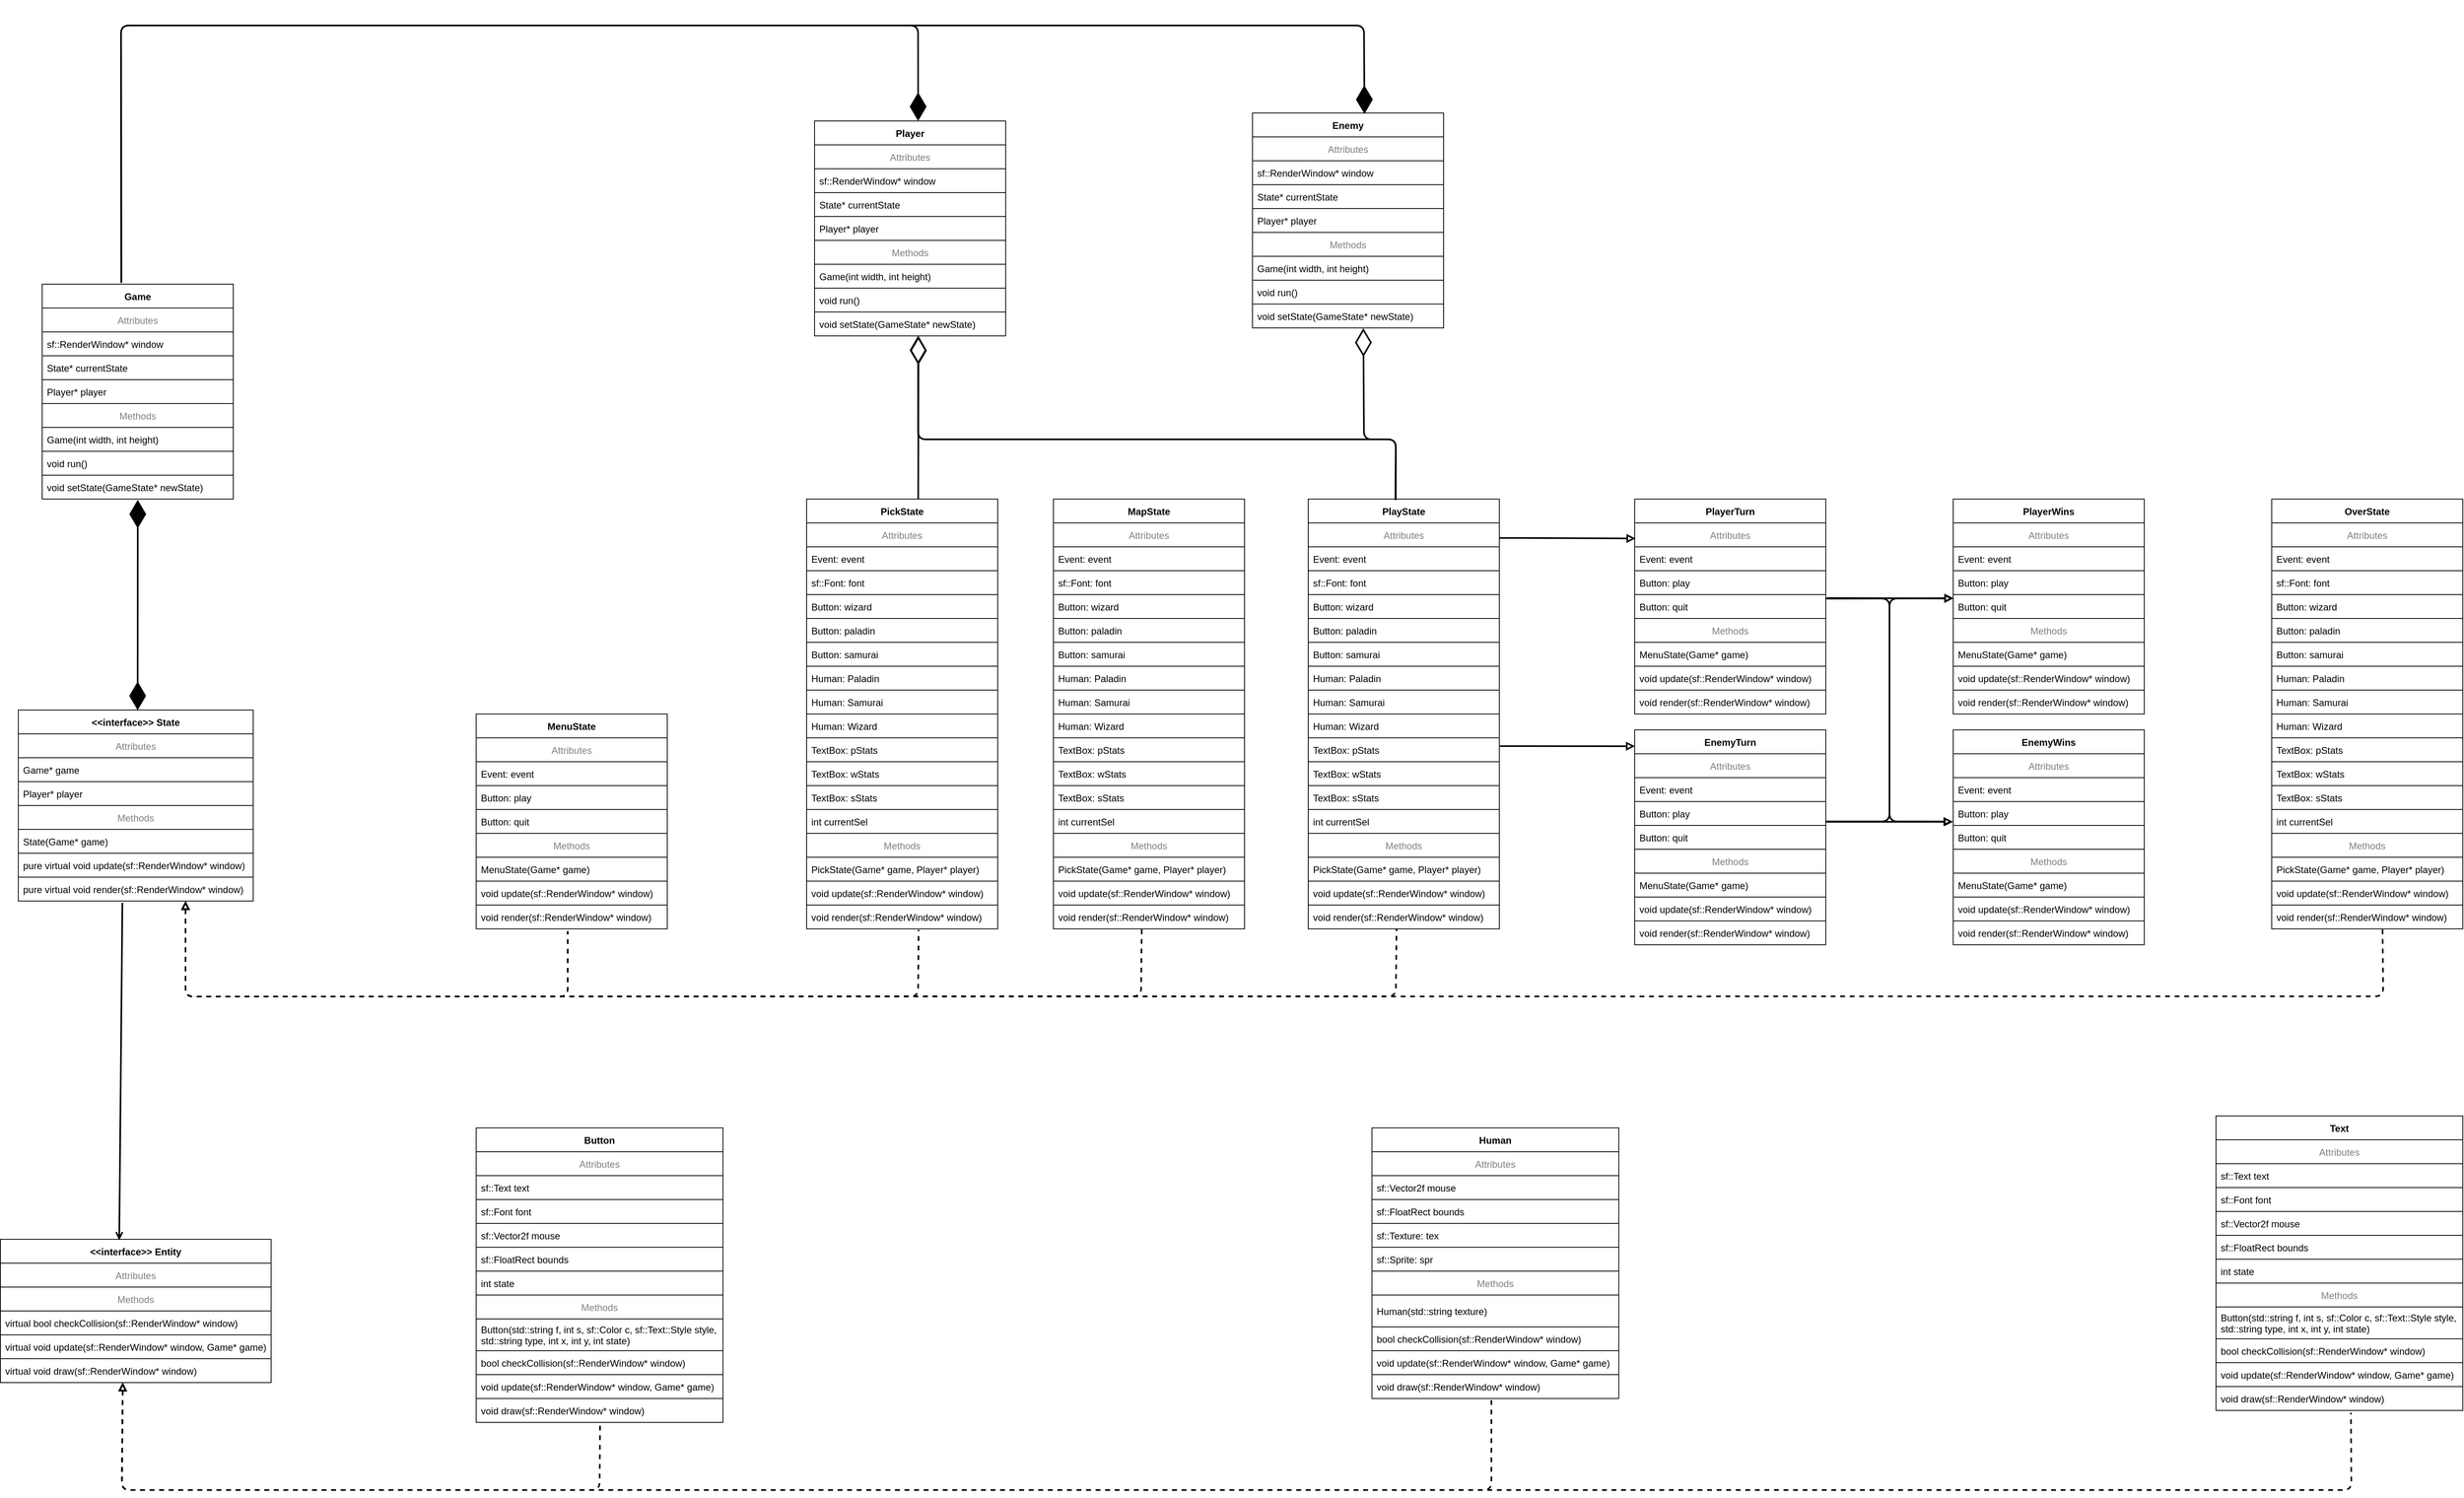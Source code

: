 <mxfile version="20.3.0" type="device"><diagram id="C5RBs43oDa-KdzZeNtuy" name="Page-1"><mxGraphModel dx="2894" dy="4250" grid="1" gridSize="10" guides="1" tooltips="1" connect="1" arrows="1" fold="1" page="1" pageScale="1" pageWidth="827" pageHeight="1169" math="0" shadow="0"><root><mxCell id="WIyWlLk6GJQsqaUBKTNV-0"/><mxCell id="WIyWlLk6GJQsqaUBKTNV-1" parent="WIyWlLk6GJQsqaUBKTNV-0"/><mxCell id="e7twqR1iZbzEeUk9FRwX-0" value="&lt;&lt;interface&gt;&gt; State" style="swimlane;fontStyle=1;childLayout=stackLayout;horizontal=1;startSize=30;horizontalStack=0;resizeParent=1;resizeParentMax=0;resizeLast=0;collapsible=1;marginBottom=0;" parent="WIyWlLk6GJQsqaUBKTNV-1" vertex="1"><mxGeometry x="-1570" y="-1940" width="295" height="240" as="geometry"/></mxCell><mxCell id="BAOMmdKqBEx08YgRO0Jz-4" value="Attributes" style="text;strokeColor=default;fillColor=none;align=center;verticalAlign=middle;spacingLeft=4;spacingRight=4;overflow=hidden;points=[[0,0.5],[1,0.5]];portConstraint=eastwest;rotatable=0;fontColor=#808080;" parent="e7twqR1iZbzEeUk9FRwX-0" vertex="1"><mxGeometry y="30" width="295" height="30" as="geometry"/></mxCell><mxCell id="BAOMmdKqBEx08YgRO0Jz-6" value="Game* game" style="text;strokeColor=default;fillColor=none;align=left;verticalAlign=middle;spacingLeft=4;spacingRight=4;overflow=hidden;points=[[0,0.5],[1,0.5]];portConstraint=eastwest;rotatable=0;" parent="e7twqR1iZbzEeUk9FRwX-0" vertex="1"><mxGeometry y="60" width="295" height="30" as="geometry"/></mxCell><mxCell id="VK7HBnmhyyoTOMyf6qJD-62" value="Player* player" style="text;strokeColor=default;fillColor=none;align=left;verticalAlign=middle;spacingLeft=4;spacingRight=4;overflow=hidden;points=[[0,0.5],[1,0.5]];portConstraint=eastwest;rotatable=0;" vertex="1" parent="e7twqR1iZbzEeUk9FRwX-0"><mxGeometry y="90" width="295" height="30" as="geometry"/></mxCell><mxCell id="e7twqR1iZbzEeUk9FRwX-3" value="Methods" style="text;strokeColor=default;fillColor=none;align=center;verticalAlign=middle;spacingLeft=4;spacingRight=4;overflow=hidden;points=[[0,0.5],[1,0.5]];portConstraint=eastwest;rotatable=0;fontColor=#808080;" parent="e7twqR1iZbzEeUk9FRwX-0" vertex="1"><mxGeometry y="120" width="295" height="30" as="geometry"/></mxCell><mxCell id="BAOMmdKqBEx08YgRO0Jz-8" value="State(Game* game)" style="text;strokeColor=default;fillColor=none;align=left;verticalAlign=middle;spacingLeft=4;spacingRight=4;overflow=hidden;points=[[0,0.5],[1,0.5]];portConstraint=eastwest;rotatable=0;" parent="e7twqR1iZbzEeUk9FRwX-0" vertex="1"><mxGeometry y="150" width="295" height="30" as="geometry"/></mxCell><mxCell id="e7twqR1iZbzEeUk9FRwX-5" value="pure virtual void update(sf::RenderWindow* window)" style="text;strokeColor=default;fillColor=none;align=left;verticalAlign=middle;spacingLeft=4;spacingRight=4;overflow=hidden;points=[[0,0.5],[1,0.5]];portConstraint=eastwest;rotatable=0;" parent="e7twqR1iZbzEeUk9FRwX-0" vertex="1"><mxGeometry y="180" width="295" height="30" as="geometry"/></mxCell><mxCell id="e7twqR1iZbzEeUk9FRwX-23" value="pure virtual void render(sf::RenderWindow* window)" style="text;strokeColor=default;fillColor=none;align=left;verticalAlign=middle;spacingLeft=4;spacingRight=4;overflow=hidden;points=[[0,0.5],[1,0.5]];portConstraint=eastwest;rotatable=0;" parent="e7twqR1iZbzEeUk9FRwX-0" vertex="1"><mxGeometry y="210" width="295" height="30" as="geometry"/></mxCell><mxCell id="e7twqR1iZbzEeUk9FRwX-7" value="MenuState" style="swimlane;fontStyle=1;childLayout=stackLayout;horizontal=1;startSize=30;horizontalStack=0;resizeParent=1;resizeParentMax=0;resizeLast=0;collapsible=1;marginBottom=0;" parent="WIyWlLk6GJQsqaUBKTNV-1" vertex="1"><mxGeometry x="-995" y="-1935" width="240" height="270" as="geometry"/></mxCell><mxCell id="WEqhvJtjWEGMYOW49lyK-57" value="Attributes" style="text;strokeColor=default;fillColor=none;align=center;verticalAlign=middle;spacingLeft=4;spacingRight=4;overflow=hidden;points=[[0,0.5],[1,0.5]];portConstraint=eastwest;rotatable=0;fontColor=#808080;" parent="e7twqR1iZbzEeUk9FRwX-7" vertex="1"><mxGeometry y="30" width="240" height="30" as="geometry"/></mxCell><mxCell id="BAOMmdKqBEx08YgRO0Jz-9" value="Event: event" style="text;strokeColor=default;fillColor=none;align=left;verticalAlign=middle;spacingLeft=4;spacingRight=4;overflow=hidden;points=[[0,0.5],[1,0.5]];portConstraint=eastwest;rotatable=0;" parent="e7twqR1iZbzEeUk9FRwX-7" vertex="1"><mxGeometry y="60" width="240" height="30" as="geometry"/></mxCell><mxCell id="ZOPzsjNq_zDJfRptQmTT-15" value="Button: play" style="text;strokeColor=default;fillColor=none;align=left;verticalAlign=middle;spacingLeft=4;spacingRight=4;overflow=hidden;points=[[0,0.5],[1,0.5]];portConstraint=eastwest;rotatable=0;" parent="e7twqR1iZbzEeUk9FRwX-7" vertex="1"><mxGeometry y="90" width="240" height="30" as="geometry"/></mxCell><mxCell id="ZOPzsjNq_zDJfRptQmTT-17" value="Button: quit" style="text;strokeColor=default;fillColor=none;align=left;verticalAlign=middle;spacingLeft=4;spacingRight=4;overflow=hidden;points=[[0,0.5],[1,0.5]];portConstraint=eastwest;rotatable=0;" parent="e7twqR1iZbzEeUk9FRwX-7" vertex="1"><mxGeometry y="120" width="240" height="30" as="geometry"/></mxCell><mxCell id="e7twqR1iZbzEeUk9FRwX-8" value="Methods" style="text;strokeColor=default;fillColor=none;align=center;verticalAlign=middle;spacingLeft=4;spacingRight=4;overflow=hidden;points=[[0,0.5],[1,0.5]];portConstraint=eastwest;rotatable=0;fontColor=#808080;" parent="e7twqR1iZbzEeUk9FRwX-7" vertex="1"><mxGeometry y="150" width="240" height="30" as="geometry"/></mxCell><mxCell id="BAOMmdKqBEx08YgRO0Jz-10" value="MenuState(Game* game)" style="text;strokeColor=default;fillColor=none;align=left;verticalAlign=middle;spacingLeft=4;spacingRight=4;overflow=hidden;points=[[0,0.5],[1,0.5]];portConstraint=eastwest;rotatable=0;" parent="e7twqR1iZbzEeUk9FRwX-7" vertex="1"><mxGeometry y="180" width="240" height="30" as="geometry"/></mxCell><mxCell id="e7twqR1iZbzEeUk9FRwX-26" value="void update(sf::RenderWindow* window)" style="text;strokeColor=default;fillColor=none;align=left;verticalAlign=middle;spacingLeft=4;spacingRight=4;overflow=hidden;points=[[0,0.5],[1,0.5]];portConstraint=eastwest;rotatable=0;" parent="e7twqR1iZbzEeUk9FRwX-7" vertex="1"><mxGeometry y="210" width="240" height="30" as="geometry"/></mxCell><mxCell id="e7twqR1iZbzEeUk9FRwX-27" value="void render(sf::RenderWindow* window)" style="text;strokeColor=default;fillColor=none;align=left;verticalAlign=middle;spacingLeft=4;spacingRight=4;overflow=hidden;points=[[0,0.5],[1,0.5]];portConstraint=eastwest;rotatable=0;" parent="e7twqR1iZbzEeUk9FRwX-7" vertex="1"><mxGeometry y="240" width="240" height="30" as="geometry"/></mxCell><mxCell id="e7twqR1iZbzEeUk9FRwX-30" value="Game" style="swimlane;fontStyle=1;childLayout=stackLayout;horizontal=1;startSize=30;horizontalStack=0;resizeParent=1;resizeParentMax=0;resizeLast=0;collapsible=1;marginBottom=0;" parent="WIyWlLk6GJQsqaUBKTNV-1" vertex="1"><mxGeometry x="-1540" y="-2475" width="240" height="270" as="geometry"/></mxCell><mxCell id="e7twqR1iZbzEeUk9FRwX-31" value="Attributes" style="text;strokeColor=default;fillColor=none;align=center;verticalAlign=middle;spacingLeft=4;spacingRight=4;overflow=hidden;points=[[0,0.5],[1,0.5]];portConstraint=eastwest;rotatable=0;fontColor=#808080;" parent="e7twqR1iZbzEeUk9FRwX-30" vertex="1"><mxGeometry y="30" width="240" height="30" as="geometry"/></mxCell><mxCell id="e7twqR1iZbzEeUk9FRwX-32" value="sf::RenderWindow* window" style="text;strokeColor=default;fillColor=none;align=left;verticalAlign=middle;spacingLeft=4;spacingRight=4;overflow=hidden;points=[[0,0.5],[1,0.5]];portConstraint=eastwest;rotatable=0;" parent="e7twqR1iZbzEeUk9FRwX-30" vertex="1"><mxGeometry y="60" width="240" height="30" as="geometry"/></mxCell><mxCell id="e7twqR1iZbzEeUk9FRwX-33" value="State* currentState" style="text;strokeColor=default;fillColor=none;align=left;verticalAlign=middle;spacingLeft=4;spacingRight=4;overflow=hidden;points=[[0,0.5],[1,0.5]];portConstraint=eastwest;rotatable=0;" parent="e7twqR1iZbzEeUk9FRwX-30" vertex="1"><mxGeometry y="90" width="240" height="30" as="geometry"/></mxCell><mxCell id="VK7HBnmhyyoTOMyf6qJD-61" value="Player* player" style="text;strokeColor=default;fillColor=none;align=left;verticalAlign=middle;spacingLeft=4;spacingRight=4;overflow=hidden;points=[[0,0.5],[1,0.5]];portConstraint=eastwest;rotatable=0;" vertex="1" parent="e7twqR1iZbzEeUk9FRwX-30"><mxGeometry y="120" width="240" height="30" as="geometry"/></mxCell><mxCell id="e7twqR1iZbzEeUk9FRwX-34" value="Methods" style="text;strokeColor=default;fillColor=none;align=center;verticalAlign=middle;spacingLeft=4;spacingRight=4;overflow=hidden;points=[[0,0.5],[1,0.5]];portConstraint=eastwest;rotatable=0;fontColor=#808080;" parent="e7twqR1iZbzEeUk9FRwX-30" vertex="1"><mxGeometry y="150" width="240" height="30" as="geometry"/></mxCell><mxCell id="BAOMmdKqBEx08YgRO0Jz-7" value="Game(int width, int height)" style="text;strokeColor=default;fillColor=none;align=left;verticalAlign=middle;spacingLeft=4;spacingRight=4;overflow=hidden;points=[[0,0.5],[1,0.5]];portConstraint=eastwest;rotatable=0;" parent="e7twqR1iZbzEeUk9FRwX-30" vertex="1"><mxGeometry y="180" width="240" height="30" as="geometry"/></mxCell><mxCell id="e7twqR1iZbzEeUk9FRwX-35" value="void run()" style="text;strokeColor=default;fillColor=none;align=left;verticalAlign=middle;spacingLeft=4;spacingRight=4;overflow=hidden;points=[[0,0.5],[1,0.5]];portConstraint=eastwest;rotatable=0;" parent="e7twqR1iZbzEeUk9FRwX-30" vertex="1"><mxGeometry y="210" width="240" height="30" as="geometry"/></mxCell><mxCell id="e7twqR1iZbzEeUk9FRwX-36" value="void setState(GameState* newState)" style="text;strokeColor=default;fillColor=none;align=left;verticalAlign=middle;spacingLeft=4;spacingRight=4;overflow=hidden;points=[[0,0.5],[1,0.5]];portConstraint=eastwest;rotatable=0;" parent="e7twqR1iZbzEeUk9FRwX-30" vertex="1"><mxGeometry y="240" width="240" height="30" as="geometry"/></mxCell><mxCell id="e7twqR1iZbzEeUk9FRwX-43" value="&lt;&lt;interface&gt;&gt; Entity" style="swimlane;fontStyle=1;childLayout=stackLayout;horizontal=1;startSize=30;horizontalStack=0;resizeParent=1;resizeParentMax=0;resizeLast=0;collapsible=1;marginBottom=0;" parent="WIyWlLk6GJQsqaUBKTNV-1" vertex="1"><mxGeometry x="-1592.5" y="-1275" width="340" height="180" as="geometry"/></mxCell><mxCell id="e7twqR1iZbzEeUk9FRwX-44" value="Attributes" style="text;strokeColor=default;fillColor=none;align=center;verticalAlign=middle;spacingLeft=4;spacingRight=4;overflow=hidden;points=[[0,0.5],[1,0.5]];portConstraint=eastwest;rotatable=0;fontColor=#808080;" parent="e7twqR1iZbzEeUk9FRwX-43" vertex="1"><mxGeometry y="30" width="340" height="30" as="geometry"/></mxCell><mxCell id="e7twqR1iZbzEeUk9FRwX-46" value="Methods" style="text;strokeColor=default;fillColor=none;align=center;verticalAlign=middle;spacingLeft=4;spacingRight=4;overflow=hidden;points=[[0,0.5],[1,0.5]];portConstraint=eastwest;rotatable=0;fontColor=#808080;" parent="e7twqR1iZbzEeUk9FRwX-43" vertex="1"><mxGeometry y="60" width="340" height="30" as="geometry"/></mxCell><mxCell id="e7twqR1iZbzEeUk9FRwX-47" value="virtual bool checkCollision(sf::RenderWindow* window)" style="text;strokeColor=default;fillColor=none;align=left;verticalAlign=middle;spacingLeft=4;spacingRight=4;overflow=hidden;points=[[0,0.5],[1,0.5]];portConstraint=eastwest;rotatable=0;" parent="e7twqR1iZbzEeUk9FRwX-43" vertex="1"><mxGeometry y="90" width="340" height="30" as="geometry"/></mxCell><mxCell id="ZOPzsjNq_zDJfRptQmTT-0" value="virtual void update(sf::RenderWindow* window, Game* game)" style="text;strokeColor=default;fillColor=none;align=left;verticalAlign=middle;spacingLeft=4;spacingRight=4;overflow=hidden;points=[[0,0.5],[1,0.5]];portConstraint=eastwest;rotatable=0;" parent="e7twqR1iZbzEeUk9FRwX-43" vertex="1"><mxGeometry y="120" width="340" height="30" as="geometry"/></mxCell><mxCell id="ZOPzsjNq_zDJfRptQmTT-1" value="virtual void draw(sf::RenderWindow* window)" style="text;strokeColor=default;fillColor=none;align=left;verticalAlign=middle;spacingLeft=4;spacingRight=4;overflow=hidden;points=[[0,0.5],[1,0.5]];portConstraint=eastwest;rotatable=0;" parent="e7twqR1iZbzEeUk9FRwX-43" vertex="1"><mxGeometry y="150" width="340" height="30" as="geometry"/></mxCell><mxCell id="ZOPzsjNq_zDJfRptQmTT-2" value="Button" style="swimlane;fontStyle=1;childLayout=stackLayout;horizontal=1;startSize=30;horizontalStack=0;resizeParent=1;resizeParentMax=0;resizeLast=0;collapsible=1;marginBottom=0;" parent="WIyWlLk6GJQsqaUBKTNV-1" vertex="1"><mxGeometry x="-995" y="-1415" width="310" height="370" as="geometry"/></mxCell><mxCell id="ZOPzsjNq_zDJfRptQmTT-3" value="Attributes" style="text;strokeColor=default;fillColor=none;align=center;verticalAlign=middle;spacingLeft=4;spacingRight=4;overflow=hidden;points=[[0,0.5],[1,0.5]];portConstraint=eastwest;rotatable=0;fontColor=#808080;" parent="ZOPzsjNq_zDJfRptQmTT-2" vertex="1"><mxGeometry y="30" width="310" height="30" as="geometry"/></mxCell><mxCell id="ZOPzsjNq_zDJfRptQmTT-10" value="sf::Text text" style="text;strokeColor=default;fillColor=none;align=left;verticalAlign=middle;spacingLeft=4;spacingRight=4;overflow=hidden;points=[[0,0.5],[1,0.5]];portConstraint=eastwest;rotatable=0;" parent="ZOPzsjNq_zDJfRptQmTT-2" vertex="1"><mxGeometry y="60" width="310" height="30" as="geometry"/></mxCell><mxCell id="ZOPzsjNq_zDJfRptQmTT-11" value="sf::Font font" style="text;strokeColor=default;fillColor=none;align=left;verticalAlign=middle;spacingLeft=4;spacingRight=4;overflow=hidden;points=[[0,0.5],[1,0.5]];portConstraint=eastwest;rotatable=0;" parent="ZOPzsjNq_zDJfRptQmTT-2" vertex="1"><mxGeometry y="90" width="310" height="30" as="geometry"/></mxCell><mxCell id="ZOPzsjNq_zDJfRptQmTT-8" value="sf::Vector2f mouse" style="text;strokeColor=default;fillColor=none;align=left;verticalAlign=middle;spacingLeft=4;spacingRight=4;overflow=hidden;points=[[0,0.5],[1,0.5]];portConstraint=eastwest;rotatable=0;" parent="ZOPzsjNq_zDJfRptQmTT-2" vertex="1"><mxGeometry y="120" width="310" height="30" as="geometry"/></mxCell><mxCell id="ZOPzsjNq_zDJfRptQmTT-9" value="sf::FloatRect bounds" style="text;strokeColor=default;fillColor=none;align=left;verticalAlign=middle;spacingLeft=4;spacingRight=4;overflow=hidden;points=[[0,0.5],[1,0.5]];portConstraint=eastwest;rotatable=0;" parent="ZOPzsjNq_zDJfRptQmTT-2" vertex="1"><mxGeometry y="150" width="310" height="30" as="geometry"/></mxCell><mxCell id="ZOPzsjNq_zDJfRptQmTT-12" value="int state" style="text;strokeColor=default;fillColor=none;align=left;verticalAlign=middle;spacingLeft=4;spacingRight=4;overflow=hidden;points=[[0,0.5],[1,0.5]];portConstraint=eastwest;rotatable=0;" parent="ZOPzsjNq_zDJfRptQmTT-2" vertex="1"><mxGeometry y="180" width="310" height="30" as="geometry"/></mxCell><mxCell id="ZOPzsjNq_zDJfRptQmTT-4" value="Methods" style="text;strokeColor=default;fillColor=none;align=center;verticalAlign=middle;spacingLeft=4;spacingRight=4;overflow=hidden;points=[[0,0.5],[1,0.5]];portConstraint=eastwest;rotatable=0;fontColor=#808080;" parent="ZOPzsjNq_zDJfRptQmTT-2" vertex="1"><mxGeometry y="210" width="310" height="30" as="geometry"/></mxCell><mxCell id="ZOPzsjNq_zDJfRptQmTT-14" value="Button(std::string f, int s, sf::Color c, sf::Text::Style style, &#10;std::string type, int x, int y, int state)" style="text;strokeColor=default;fillColor=none;align=left;verticalAlign=middle;spacingLeft=4;spacingRight=4;overflow=hidden;points=[[0,0.5],[1,0.5]];portConstraint=eastwest;rotatable=0;" parent="ZOPzsjNq_zDJfRptQmTT-2" vertex="1"><mxGeometry y="240" width="310" height="40" as="geometry"/></mxCell><mxCell id="ZOPzsjNq_zDJfRptQmTT-5" value="bool checkCollision(sf::RenderWindow* window)" style="text;strokeColor=default;fillColor=none;align=left;verticalAlign=middle;spacingLeft=4;spacingRight=4;overflow=hidden;points=[[0,0.5],[1,0.5]];portConstraint=eastwest;rotatable=0;" parent="ZOPzsjNq_zDJfRptQmTT-2" vertex="1"><mxGeometry y="280" width="310" height="30" as="geometry"/></mxCell><mxCell id="ZOPzsjNq_zDJfRptQmTT-6" value="void update(sf::RenderWindow* window, Game* game)" style="text;strokeColor=default;fillColor=none;align=left;verticalAlign=middle;spacingLeft=4;spacingRight=4;overflow=hidden;points=[[0,0.5],[1,0.5]];portConstraint=eastwest;rotatable=0;" parent="ZOPzsjNq_zDJfRptQmTT-2" vertex="1"><mxGeometry y="310" width="310" height="30" as="geometry"/></mxCell><mxCell id="ZOPzsjNq_zDJfRptQmTT-7" value="void draw(sf::RenderWindow* window)" style="text;strokeColor=default;fillColor=none;align=left;verticalAlign=middle;spacingLeft=4;spacingRight=4;overflow=hidden;points=[[0,0.5],[1,0.5]];portConstraint=eastwest;rotatable=0;" parent="ZOPzsjNq_zDJfRptQmTT-2" vertex="1"><mxGeometry y="340" width="310" height="30" as="geometry"/></mxCell><mxCell id="ZOPzsjNq_zDJfRptQmTT-18" value="PickState" style="swimlane;fontStyle=1;childLayout=stackLayout;horizontal=1;startSize=30;horizontalStack=0;resizeParent=1;resizeParentMax=0;resizeLast=0;collapsible=1;marginBottom=0;" parent="WIyWlLk6GJQsqaUBKTNV-1" vertex="1"><mxGeometry x="-580" y="-2205" width="240" height="540" as="geometry"/></mxCell><mxCell id="ZOPzsjNq_zDJfRptQmTT-19" value="Attributes" style="text;strokeColor=default;fillColor=none;align=center;verticalAlign=middle;spacingLeft=4;spacingRight=4;overflow=hidden;points=[[0,0.5],[1,0.5]];portConstraint=eastwest;rotatable=0;fontColor=#808080;" parent="ZOPzsjNq_zDJfRptQmTT-18" vertex="1"><mxGeometry y="30" width="240" height="30" as="geometry"/></mxCell><mxCell id="ZOPzsjNq_zDJfRptQmTT-21" value="Event: event" style="text;strokeColor=default;fillColor=none;align=left;verticalAlign=middle;spacingLeft=4;spacingRight=4;overflow=hidden;points=[[0,0.5],[1,0.5]];portConstraint=eastwest;rotatable=0;" parent="ZOPzsjNq_zDJfRptQmTT-18" vertex="1"><mxGeometry y="60" width="240" height="30" as="geometry"/></mxCell><mxCell id="VK7HBnmhyyoTOMyf6qJD-63" value="sf::Font: font" style="text;strokeColor=default;fillColor=none;align=left;verticalAlign=middle;spacingLeft=4;spacingRight=4;overflow=hidden;points=[[0,0.5],[1,0.5]];portConstraint=eastwest;rotatable=0;" vertex="1" parent="ZOPzsjNq_zDJfRptQmTT-18"><mxGeometry y="90" width="240" height="30" as="geometry"/></mxCell><mxCell id="VK7HBnmhyyoTOMyf6qJD-64" value="Button: wizard" style="text;strokeColor=default;fillColor=none;align=left;verticalAlign=middle;spacingLeft=4;spacingRight=4;overflow=hidden;points=[[0,0.5],[1,0.5]];portConstraint=eastwest;rotatable=0;" vertex="1" parent="ZOPzsjNq_zDJfRptQmTT-18"><mxGeometry y="120" width="240" height="30" as="geometry"/></mxCell><mxCell id="VK7HBnmhyyoTOMyf6qJD-68" value="Button: paladin" style="text;strokeColor=default;fillColor=none;align=left;verticalAlign=middle;spacingLeft=4;spacingRight=4;overflow=hidden;points=[[0,0.5],[1,0.5]];portConstraint=eastwest;rotatable=0;" vertex="1" parent="ZOPzsjNq_zDJfRptQmTT-18"><mxGeometry y="150" width="240" height="30" as="geometry"/></mxCell><mxCell id="VK7HBnmhyyoTOMyf6qJD-65" value="Button: samurai" style="text;strokeColor=default;fillColor=none;align=left;verticalAlign=middle;spacingLeft=4;spacingRight=4;overflow=hidden;points=[[0,0.5],[1,0.5]];portConstraint=eastwest;rotatable=0;" vertex="1" parent="ZOPzsjNq_zDJfRptQmTT-18"><mxGeometry y="180" width="240" height="30" as="geometry"/></mxCell><mxCell id="VK7HBnmhyyoTOMyf6qJD-66" value="Human: Paladin" style="text;strokeColor=default;fillColor=none;align=left;verticalAlign=middle;spacingLeft=4;spacingRight=4;overflow=hidden;points=[[0,0.5],[1,0.5]];portConstraint=eastwest;rotatable=0;" vertex="1" parent="ZOPzsjNq_zDJfRptQmTT-18"><mxGeometry y="210" width="240" height="30" as="geometry"/></mxCell><mxCell id="VK7HBnmhyyoTOMyf6qJD-67" value="Human: Samurai" style="text;strokeColor=default;fillColor=none;align=left;verticalAlign=middle;spacingLeft=4;spacingRight=4;overflow=hidden;points=[[0,0.5],[1,0.5]];portConstraint=eastwest;rotatable=0;" vertex="1" parent="ZOPzsjNq_zDJfRptQmTT-18"><mxGeometry y="240" width="240" height="30" as="geometry"/></mxCell><mxCell id="VK7HBnmhyyoTOMyf6qJD-69" value="Human: Wizard" style="text;strokeColor=default;fillColor=none;align=left;verticalAlign=middle;spacingLeft=4;spacingRight=4;overflow=hidden;points=[[0,0.5],[1,0.5]];portConstraint=eastwest;rotatable=0;" vertex="1" parent="ZOPzsjNq_zDJfRptQmTT-18"><mxGeometry y="270" width="240" height="30" as="geometry"/></mxCell><mxCell id="VK7HBnmhyyoTOMyf6qJD-71" value="TextBox: pStats" style="text;strokeColor=default;fillColor=none;align=left;verticalAlign=middle;spacingLeft=4;spacingRight=4;overflow=hidden;points=[[0,0.5],[1,0.5]];portConstraint=eastwest;rotatable=0;" vertex="1" parent="ZOPzsjNq_zDJfRptQmTT-18"><mxGeometry y="300" width="240" height="30" as="geometry"/></mxCell><mxCell id="VK7HBnmhyyoTOMyf6qJD-72" value="TextBox: wStats" style="text;strokeColor=default;fillColor=none;align=left;verticalAlign=middle;spacingLeft=4;spacingRight=4;overflow=hidden;points=[[0,0.5],[1,0.5]];portConstraint=eastwest;rotatable=0;" vertex="1" parent="ZOPzsjNq_zDJfRptQmTT-18"><mxGeometry y="330" width="240" height="30" as="geometry"/></mxCell><mxCell id="VK7HBnmhyyoTOMyf6qJD-73" value="TextBox: sStats" style="text;strokeColor=default;fillColor=none;align=left;verticalAlign=middle;spacingLeft=4;spacingRight=4;overflow=hidden;points=[[0,0.5],[1,0.5]];portConstraint=eastwest;rotatable=0;" vertex="1" parent="ZOPzsjNq_zDJfRptQmTT-18"><mxGeometry y="360" width="240" height="30" as="geometry"/></mxCell><mxCell id="VK7HBnmhyyoTOMyf6qJD-74" value="int currentSel" style="text;strokeColor=default;fillColor=none;align=left;verticalAlign=middle;spacingLeft=4;spacingRight=4;overflow=hidden;points=[[0,0.5],[1,0.5]];portConstraint=eastwest;rotatable=0;" vertex="1" parent="ZOPzsjNq_zDJfRptQmTT-18"><mxGeometry y="390" width="240" height="30" as="geometry"/></mxCell><mxCell id="ZOPzsjNq_zDJfRptQmTT-27" value="Methods" style="text;strokeColor=default;fillColor=none;align=center;verticalAlign=middle;spacingLeft=4;spacingRight=4;overflow=hidden;points=[[0,0.5],[1,0.5]];portConstraint=eastwest;rotatable=0;fontColor=#808080;" parent="ZOPzsjNq_zDJfRptQmTT-18" vertex="1"><mxGeometry y="420" width="240" height="30" as="geometry"/></mxCell><mxCell id="ZOPzsjNq_zDJfRptQmTT-28" value="PickState(Game* game, Player* player)" style="text;strokeColor=default;fillColor=none;align=left;verticalAlign=middle;spacingLeft=4;spacingRight=4;overflow=hidden;points=[[0,0.5],[1,0.5]];portConstraint=eastwest;rotatable=0;" parent="ZOPzsjNq_zDJfRptQmTT-18" vertex="1"><mxGeometry y="450" width="240" height="30" as="geometry"/></mxCell><mxCell id="ZOPzsjNq_zDJfRptQmTT-29" value="void update(sf::RenderWindow* window)" style="text;strokeColor=default;fillColor=none;align=left;verticalAlign=middle;spacingLeft=4;spacingRight=4;overflow=hidden;points=[[0,0.5],[1,0.5]];portConstraint=eastwest;rotatable=0;" parent="ZOPzsjNq_zDJfRptQmTT-18" vertex="1"><mxGeometry y="480" width="240" height="30" as="geometry"/></mxCell><mxCell id="ZOPzsjNq_zDJfRptQmTT-30" value="void render(sf::RenderWindow* window)" style="text;strokeColor=default;fillColor=none;align=left;verticalAlign=middle;spacingLeft=4;spacingRight=4;overflow=hidden;points=[[0,0.5],[1,0.5]];portConstraint=eastwest;rotatable=0;" parent="ZOPzsjNq_zDJfRptQmTT-18" vertex="1"><mxGeometry y="510" width="240" height="30" as="geometry"/></mxCell><mxCell id="ZOPzsjNq_zDJfRptQmTT-31" value="Human" style="swimlane;fontStyle=1;childLayout=stackLayout;horizontal=1;startSize=30;horizontalStack=0;resizeParent=1;resizeParentMax=0;resizeLast=0;collapsible=1;marginBottom=0;" parent="WIyWlLk6GJQsqaUBKTNV-1" vertex="1"><mxGeometry x="130" y="-1415" width="310" height="340" as="geometry"/></mxCell><mxCell id="ZOPzsjNq_zDJfRptQmTT-32" value="Attributes" style="text;strokeColor=default;fillColor=none;align=center;verticalAlign=middle;spacingLeft=4;spacingRight=4;overflow=hidden;points=[[0,0.5],[1,0.5]];portConstraint=eastwest;rotatable=0;fontColor=#808080;" parent="ZOPzsjNq_zDJfRptQmTT-31" vertex="1"><mxGeometry y="30" width="310" height="30" as="geometry"/></mxCell><mxCell id="ZOPzsjNq_zDJfRptQmTT-35" value="sf::Vector2f mouse" style="text;strokeColor=default;fillColor=none;align=left;verticalAlign=middle;spacingLeft=4;spacingRight=4;overflow=hidden;points=[[0,0.5],[1,0.5]];portConstraint=eastwest;rotatable=0;" parent="ZOPzsjNq_zDJfRptQmTT-31" vertex="1"><mxGeometry y="60" width="310" height="30" as="geometry"/></mxCell><mxCell id="ZOPzsjNq_zDJfRptQmTT-36" value="sf::FloatRect bounds" style="text;strokeColor=default;fillColor=none;align=left;verticalAlign=middle;spacingLeft=4;spacingRight=4;overflow=hidden;points=[[0,0.5],[1,0.5]];portConstraint=eastwest;rotatable=0;" parent="ZOPzsjNq_zDJfRptQmTT-31" vertex="1"><mxGeometry y="90" width="310" height="30" as="geometry"/></mxCell><mxCell id="ZOPzsjNq_zDJfRptQmTT-43" value="sf::Texture: tex" style="text;strokeColor=default;fillColor=none;align=left;verticalAlign=middle;spacingLeft=4;spacingRight=4;overflow=hidden;points=[[0,0.5],[1,0.5]];portConstraint=eastwest;rotatable=0;" parent="ZOPzsjNq_zDJfRptQmTT-31" vertex="1"><mxGeometry y="120" width="310" height="30" as="geometry"/></mxCell><mxCell id="ZOPzsjNq_zDJfRptQmTT-44" value="sf::Sprite: spr" style="text;strokeColor=default;fillColor=none;align=left;verticalAlign=middle;spacingLeft=4;spacingRight=4;overflow=hidden;points=[[0,0.5],[1,0.5]];portConstraint=eastwest;rotatable=0;" parent="ZOPzsjNq_zDJfRptQmTT-31" vertex="1"><mxGeometry y="150" width="310" height="30" as="geometry"/></mxCell><mxCell id="ZOPzsjNq_zDJfRptQmTT-38" value="Methods" style="text;strokeColor=default;fillColor=none;align=center;verticalAlign=middle;spacingLeft=4;spacingRight=4;overflow=hidden;points=[[0,0.5],[1,0.5]];portConstraint=eastwest;rotatable=0;fontColor=#808080;" parent="ZOPzsjNq_zDJfRptQmTT-31" vertex="1"><mxGeometry y="180" width="310" height="30" as="geometry"/></mxCell><mxCell id="ZOPzsjNq_zDJfRptQmTT-39" value="Human(std::string texture)" style="text;strokeColor=default;fillColor=none;align=left;verticalAlign=middle;spacingLeft=4;spacingRight=4;overflow=hidden;points=[[0,0.5],[1,0.5]];portConstraint=eastwest;rotatable=0;" parent="ZOPzsjNq_zDJfRptQmTT-31" vertex="1"><mxGeometry y="210" width="310" height="40" as="geometry"/></mxCell><mxCell id="ZOPzsjNq_zDJfRptQmTT-40" value="bool checkCollision(sf::RenderWindow* window)" style="text;strokeColor=default;fillColor=none;align=left;verticalAlign=middle;spacingLeft=4;spacingRight=4;overflow=hidden;points=[[0,0.5],[1,0.5]];portConstraint=eastwest;rotatable=0;" parent="ZOPzsjNq_zDJfRptQmTT-31" vertex="1"><mxGeometry y="250" width="310" height="30" as="geometry"/></mxCell><mxCell id="ZOPzsjNq_zDJfRptQmTT-41" value="void update(sf::RenderWindow* window, Game* game)" style="text;strokeColor=default;fillColor=none;align=left;verticalAlign=middle;spacingLeft=4;spacingRight=4;overflow=hidden;points=[[0,0.5],[1,0.5]];portConstraint=eastwest;rotatable=0;" parent="ZOPzsjNq_zDJfRptQmTT-31" vertex="1"><mxGeometry y="280" width="310" height="30" as="geometry"/></mxCell><mxCell id="ZOPzsjNq_zDJfRptQmTT-42" value="void draw(sf::RenderWindow* window)" style="text;strokeColor=default;fillColor=none;align=left;verticalAlign=middle;spacingLeft=4;spacingRight=4;overflow=hidden;points=[[0,0.5],[1,0.5]];portConstraint=eastwest;rotatable=0;" parent="ZOPzsjNq_zDJfRptQmTT-31" vertex="1"><mxGeometry y="310" width="310" height="30" as="geometry"/></mxCell><mxCell id="VK7HBnmhyyoTOMyf6qJD-6" value="" style="endArrow=diamondThin;html=1;rounded=0;endFill=1;entryX=0.508;entryY=0.001;entryDx=0;entryDy=0;strokeWidth=2;exitX=0.5;exitY=1.033;exitDx=0;exitDy=0;exitPerimeter=0;entryPerimeter=0;startArrow=diamondThin;startFill=1;shadow=0;endSize=30;startSize=30;" edge="1" parent="WIyWlLk6GJQsqaUBKTNV-1" source="e7twqR1iZbzEeUk9FRwX-36" target="e7twqR1iZbzEeUk9FRwX-0"><mxGeometry width="50" height="50" relative="1" as="geometry"><mxPoint x="-1420" y="-2040" as="sourcePoint"/><mxPoint x="-1420.0" y="-1940" as="targetPoint"/></mxGeometry></mxCell><mxCell id="VK7HBnmhyyoTOMyf6qJD-33" value="" style="endArrow=open;html=1;rounded=0;endFill=0;entryX=0.439;entryY=0.006;entryDx=0;entryDy=0;strokeWidth=2;exitX=0.443;exitY=1.076;exitDx=0;exitDy=0;exitPerimeter=0;entryPerimeter=0;shadow=0;" edge="1" parent="WIyWlLk6GJQsqaUBKTNV-1" source="e7twqR1iZbzEeUk9FRwX-23" target="e7twqR1iZbzEeUk9FRwX-43"><mxGeometry width="50" height="50" relative="1" as="geometry"><mxPoint x="-880" y="-1550" as="sourcePoint"/><mxPoint x="-640" y="-1330" as="targetPoint"/></mxGeometry></mxCell><mxCell id="VK7HBnmhyyoTOMyf6qJD-34" value="" style="endArrow=none;html=1;rounded=1;dashed=1;strokeWidth=2;endFill=0;entryX=0.479;entryY=1.092;entryDx=0;entryDy=0;entryPerimeter=0;startArrow=block;startFill=0;shadow=0;" edge="1" parent="WIyWlLk6GJQsqaUBKTNV-1" target="e7twqR1iZbzEeUk9FRwX-27"><mxGeometry width="50" height="50" relative="1" as="geometry"><mxPoint x="-1360" y="-1700" as="sourcePoint"/><mxPoint x="-880" y="-1650" as="targetPoint"/><Array as="points"><mxPoint x="-1360" y="-1580"/><mxPoint x="-880" y="-1580"/></Array></mxGeometry></mxCell><mxCell id="VK7HBnmhyyoTOMyf6qJD-35" value="Text" style="swimlane;fontStyle=1;childLayout=stackLayout;horizontal=1;startSize=30;horizontalStack=0;resizeParent=1;resizeParentMax=0;resizeLast=0;collapsible=1;marginBottom=0;" vertex="1" parent="WIyWlLk6GJQsqaUBKTNV-1"><mxGeometry x="1190" y="-1430" width="310" height="370" as="geometry"/></mxCell><mxCell id="VK7HBnmhyyoTOMyf6qJD-36" value="Attributes" style="text;strokeColor=default;fillColor=none;align=center;verticalAlign=middle;spacingLeft=4;spacingRight=4;overflow=hidden;points=[[0,0.5],[1,0.5]];portConstraint=eastwest;rotatable=0;fontColor=#808080;" vertex="1" parent="VK7HBnmhyyoTOMyf6qJD-35"><mxGeometry y="30" width="310" height="30" as="geometry"/></mxCell><mxCell id="VK7HBnmhyyoTOMyf6qJD-37" value="sf::Text text" style="text;strokeColor=default;fillColor=none;align=left;verticalAlign=middle;spacingLeft=4;spacingRight=4;overflow=hidden;points=[[0,0.5],[1,0.5]];portConstraint=eastwest;rotatable=0;" vertex="1" parent="VK7HBnmhyyoTOMyf6qJD-35"><mxGeometry y="60" width="310" height="30" as="geometry"/></mxCell><mxCell id="VK7HBnmhyyoTOMyf6qJD-38" value="sf::Font font" style="text;strokeColor=default;fillColor=none;align=left;verticalAlign=middle;spacingLeft=4;spacingRight=4;overflow=hidden;points=[[0,0.5],[1,0.5]];portConstraint=eastwest;rotatable=0;" vertex="1" parent="VK7HBnmhyyoTOMyf6qJD-35"><mxGeometry y="90" width="310" height="30" as="geometry"/></mxCell><mxCell id="VK7HBnmhyyoTOMyf6qJD-39" value="sf::Vector2f mouse" style="text;strokeColor=default;fillColor=none;align=left;verticalAlign=middle;spacingLeft=4;spacingRight=4;overflow=hidden;points=[[0,0.5],[1,0.5]];portConstraint=eastwest;rotatable=0;" vertex="1" parent="VK7HBnmhyyoTOMyf6qJD-35"><mxGeometry y="120" width="310" height="30" as="geometry"/></mxCell><mxCell id="VK7HBnmhyyoTOMyf6qJD-40" value="sf::FloatRect bounds" style="text;strokeColor=default;fillColor=none;align=left;verticalAlign=middle;spacingLeft=4;spacingRight=4;overflow=hidden;points=[[0,0.5],[1,0.5]];portConstraint=eastwest;rotatable=0;" vertex="1" parent="VK7HBnmhyyoTOMyf6qJD-35"><mxGeometry y="150" width="310" height="30" as="geometry"/></mxCell><mxCell id="VK7HBnmhyyoTOMyf6qJD-41" value="int state" style="text;strokeColor=default;fillColor=none;align=left;verticalAlign=middle;spacingLeft=4;spacingRight=4;overflow=hidden;points=[[0,0.5],[1,0.5]];portConstraint=eastwest;rotatable=0;" vertex="1" parent="VK7HBnmhyyoTOMyf6qJD-35"><mxGeometry y="180" width="310" height="30" as="geometry"/></mxCell><mxCell id="VK7HBnmhyyoTOMyf6qJD-42" value="Methods" style="text;strokeColor=default;fillColor=none;align=center;verticalAlign=middle;spacingLeft=4;spacingRight=4;overflow=hidden;points=[[0,0.5],[1,0.5]];portConstraint=eastwest;rotatable=0;fontColor=#808080;" vertex="1" parent="VK7HBnmhyyoTOMyf6qJD-35"><mxGeometry y="210" width="310" height="30" as="geometry"/></mxCell><mxCell id="VK7HBnmhyyoTOMyf6qJD-43" value="Button(std::string f, int s, sf::Color c, sf::Text::Style style, &#10;std::string type, int x, int y, int state)" style="text;strokeColor=default;fillColor=none;align=left;verticalAlign=middle;spacingLeft=4;spacingRight=4;overflow=hidden;points=[[0,0.5],[1,0.5]];portConstraint=eastwest;rotatable=0;" vertex="1" parent="VK7HBnmhyyoTOMyf6qJD-35"><mxGeometry y="240" width="310" height="40" as="geometry"/></mxCell><mxCell id="VK7HBnmhyyoTOMyf6qJD-44" value="bool checkCollision(sf::RenderWindow* window)" style="text;strokeColor=default;fillColor=none;align=left;verticalAlign=middle;spacingLeft=4;spacingRight=4;overflow=hidden;points=[[0,0.5],[1,0.5]];portConstraint=eastwest;rotatable=0;" vertex="1" parent="VK7HBnmhyyoTOMyf6qJD-35"><mxGeometry y="280" width="310" height="30" as="geometry"/></mxCell><mxCell id="VK7HBnmhyyoTOMyf6qJD-45" value="void update(sf::RenderWindow* window, Game* game)" style="text;strokeColor=default;fillColor=none;align=left;verticalAlign=middle;spacingLeft=4;spacingRight=4;overflow=hidden;points=[[0,0.5],[1,0.5]];portConstraint=eastwest;rotatable=0;" vertex="1" parent="VK7HBnmhyyoTOMyf6qJD-35"><mxGeometry y="310" width="310" height="30" as="geometry"/></mxCell><mxCell id="VK7HBnmhyyoTOMyf6qJD-46" value="void draw(sf::RenderWindow* window)" style="text;strokeColor=default;fillColor=none;align=left;verticalAlign=middle;spacingLeft=4;spacingRight=4;overflow=hidden;points=[[0,0.5],[1,0.5]];portConstraint=eastwest;rotatable=0;" vertex="1" parent="VK7HBnmhyyoTOMyf6qJD-35"><mxGeometry y="340" width="310" height="30" as="geometry"/></mxCell><mxCell id="VK7HBnmhyyoTOMyf6qJD-75" value="" style="endArrow=none;html=1;rounded=1;dashed=1;strokeWidth=2;endFill=0;entryX=0.586;entryY=1.043;entryDx=0;entryDy=0;entryPerimeter=0;startArrow=block;startFill=0;shadow=0;" edge="1" parent="WIyWlLk6GJQsqaUBKTNV-1" target="ZOPzsjNq_zDJfRptQmTT-30"><mxGeometry width="50" height="50" relative="1" as="geometry"><mxPoint x="-1360" y="-1700" as="sourcePoint"/><mxPoint x="-870.04" y="-1652.24" as="targetPoint"/><Array as="points"><mxPoint x="-1360" y="-1580"/><mxPoint x="-440" y="-1580"/></Array></mxGeometry></mxCell><mxCell id="VK7HBnmhyyoTOMyf6qJD-105" value="Player" style="swimlane;fontStyle=1;childLayout=stackLayout;horizontal=1;startSize=30;horizontalStack=0;resizeParent=1;resizeParentMax=0;resizeLast=0;collapsible=1;marginBottom=0;" vertex="1" parent="WIyWlLk6GJQsqaUBKTNV-1"><mxGeometry x="-570" y="-2680" width="240" height="270" as="geometry"/></mxCell><mxCell id="VK7HBnmhyyoTOMyf6qJD-106" value="Attributes" style="text;strokeColor=default;fillColor=none;align=center;verticalAlign=middle;spacingLeft=4;spacingRight=4;overflow=hidden;points=[[0,0.5],[1,0.5]];portConstraint=eastwest;rotatable=0;fontColor=#808080;" vertex="1" parent="VK7HBnmhyyoTOMyf6qJD-105"><mxGeometry y="30" width="240" height="30" as="geometry"/></mxCell><mxCell id="VK7HBnmhyyoTOMyf6qJD-107" value="sf::RenderWindow* window" style="text;strokeColor=default;fillColor=none;align=left;verticalAlign=middle;spacingLeft=4;spacingRight=4;overflow=hidden;points=[[0,0.5],[1,0.5]];portConstraint=eastwest;rotatable=0;" vertex="1" parent="VK7HBnmhyyoTOMyf6qJD-105"><mxGeometry y="60" width="240" height="30" as="geometry"/></mxCell><mxCell id="VK7HBnmhyyoTOMyf6qJD-108" value="State* currentState" style="text;strokeColor=default;fillColor=none;align=left;verticalAlign=middle;spacingLeft=4;spacingRight=4;overflow=hidden;points=[[0,0.5],[1,0.5]];portConstraint=eastwest;rotatable=0;" vertex="1" parent="VK7HBnmhyyoTOMyf6qJD-105"><mxGeometry y="90" width="240" height="30" as="geometry"/></mxCell><mxCell id="VK7HBnmhyyoTOMyf6qJD-109" value="Player* player" style="text;strokeColor=default;fillColor=none;align=left;verticalAlign=middle;spacingLeft=4;spacingRight=4;overflow=hidden;points=[[0,0.5],[1,0.5]];portConstraint=eastwest;rotatable=0;" vertex="1" parent="VK7HBnmhyyoTOMyf6qJD-105"><mxGeometry y="120" width="240" height="30" as="geometry"/></mxCell><mxCell id="VK7HBnmhyyoTOMyf6qJD-110" value="Methods" style="text;strokeColor=default;fillColor=none;align=center;verticalAlign=middle;spacingLeft=4;spacingRight=4;overflow=hidden;points=[[0,0.5],[1,0.5]];portConstraint=eastwest;rotatable=0;fontColor=#808080;" vertex="1" parent="VK7HBnmhyyoTOMyf6qJD-105"><mxGeometry y="150" width="240" height="30" as="geometry"/></mxCell><mxCell id="VK7HBnmhyyoTOMyf6qJD-111" value="Game(int width, int height)" style="text;strokeColor=default;fillColor=none;align=left;verticalAlign=middle;spacingLeft=4;spacingRight=4;overflow=hidden;points=[[0,0.5],[1,0.5]];portConstraint=eastwest;rotatable=0;" vertex="1" parent="VK7HBnmhyyoTOMyf6qJD-105"><mxGeometry y="180" width="240" height="30" as="geometry"/></mxCell><mxCell id="VK7HBnmhyyoTOMyf6qJD-112" value="void run()" style="text;strokeColor=default;fillColor=none;align=left;verticalAlign=middle;spacingLeft=4;spacingRight=4;overflow=hidden;points=[[0,0.5],[1,0.5]];portConstraint=eastwest;rotatable=0;" vertex="1" parent="VK7HBnmhyyoTOMyf6qJD-105"><mxGeometry y="210" width="240" height="30" as="geometry"/></mxCell><mxCell id="VK7HBnmhyyoTOMyf6qJD-113" value="void setState(GameState* newState)" style="text;strokeColor=default;fillColor=none;align=left;verticalAlign=middle;spacingLeft=4;spacingRight=4;overflow=hidden;points=[[0,0.5],[1,0.5]];portConstraint=eastwest;rotatable=0;" vertex="1" parent="VK7HBnmhyyoTOMyf6qJD-105"><mxGeometry y="240" width="240" height="30" as="geometry"/></mxCell><mxCell id="VK7HBnmhyyoTOMyf6qJD-114" value="Enemy" style="swimlane;fontStyle=1;childLayout=stackLayout;horizontal=1;startSize=30;horizontalStack=0;resizeParent=1;resizeParentMax=0;resizeLast=0;collapsible=1;marginBottom=0;" vertex="1" parent="WIyWlLk6GJQsqaUBKTNV-1"><mxGeometry x="-20" y="-2690" width="240" height="270" as="geometry"/></mxCell><mxCell id="VK7HBnmhyyoTOMyf6qJD-115" value="Attributes" style="text;strokeColor=default;fillColor=none;align=center;verticalAlign=middle;spacingLeft=4;spacingRight=4;overflow=hidden;points=[[0,0.5],[1,0.5]];portConstraint=eastwest;rotatable=0;fontColor=#808080;" vertex="1" parent="VK7HBnmhyyoTOMyf6qJD-114"><mxGeometry y="30" width="240" height="30" as="geometry"/></mxCell><mxCell id="VK7HBnmhyyoTOMyf6qJD-116" value="sf::RenderWindow* window" style="text;strokeColor=default;fillColor=none;align=left;verticalAlign=middle;spacingLeft=4;spacingRight=4;overflow=hidden;points=[[0,0.5],[1,0.5]];portConstraint=eastwest;rotatable=0;" vertex="1" parent="VK7HBnmhyyoTOMyf6qJD-114"><mxGeometry y="60" width="240" height="30" as="geometry"/></mxCell><mxCell id="VK7HBnmhyyoTOMyf6qJD-117" value="State* currentState" style="text;strokeColor=default;fillColor=none;align=left;verticalAlign=middle;spacingLeft=4;spacingRight=4;overflow=hidden;points=[[0,0.5],[1,0.5]];portConstraint=eastwest;rotatable=0;" vertex="1" parent="VK7HBnmhyyoTOMyf6qJD-114"><mxGeometry y="90" width="240" height="30" as="geometry"/></mxCell><mxCell id="VK7HBnmhyyoTOMyf6qJD-118" value="Player* player" style="text;strokeColor=default;fillColor=none;align=left;verticalAlign=middle;spacingLeft=4;spacingRight=4;overflow=hidden;points=[[0,0.5],[1,0.5]];portConstraint=eastwest;rotatable=0;" vertex="1" parent="VK7HBnmhyyoTOMyf6qJD-114"><mxGeometry y="120" width="240" height="30" as="geometry"/></mxCell><mxCell id="VK7HBnmhyyoTOMyf6qJD-119" value="Methods" style="text;strokeColor=default;fillColor=none;align=center;verticalAlign=middle;spacingLeft=4;spacingRight=4;overflow=hidden;points=[[0,0.5],[1,0.5]];portConstraint=eastwest;rotatable=0;fontColor=#808080;" vertex="1" parent="VK7HBnmhyyoTOMyf6qJD-114"><mxGeometry y="150" width="240" height="30" as="geometry"/></mxCell><mxCell id="VK7HBnmhyyoTOMyf6qJD-120" value="Game(int width, int height)" style="text;strokeColor=default;fillColor=none;align=left;verticalAlign=middle;spacingLeft=4;spacingRight=4;overflow=hidden;points=[[0,0.5],[1,0.5]];portConstraint=eastwest;rotatable=0;" vertex="1" parent="VK7HBnmhyyoTOMyf6qJD-114"><mxGeometry y="180" width="240" height="30" as="geometry"/></mxCell><mxCell id="VK7HBnmhyyoTOMyf6qJD-121" value="void run()" style="text;strokeColor=default;fillColor=none;align=left;verticalAlign=middle;spacingLeft=4;spacingRight=4;overflow=hidden;points=[[0,0.5],[1,0.5]];portConstraint=eastwest;rotatable=0;" vertex="1" parent="VK7HBnmhyyoTOMyf6qJD-114"><mxGeometry y="210" width="240" height="30" as="geometry"/></mxCell><mxCell id="VK7HBnmhyyoTOMyf6qJD-122" value="void setState(GameState* newState)" style="text;strokeColor=default;fillColor=none;align=left;verticalAlign=middle;spacingLeft=4;spacingRight=4;overflow=hidden;points=[[0,0.5],[1,0.5]];portConstraint=eastwest;rotatable=0;" vertex="1" parent="VK7HBnmhyyoTOMyf6qJD-114"><mxGeometry y="240" width="240" height="30" as="geometry"/></mxCell><mxCell id="VK7HBnmhyyoTOMyf6qJD-123" value="" style="endArrow=diamondThin;html=1;rounded=1;endFill=1;entryX=0.542;entryY=0;entryDx=0;entryDy=0;strokeWidth=2;exitX=0.414;exitY=-0.006;exitDx=0;exitDy=0;entryPerimeter=0;startArrow=none;startFill=0;exitPerimeter=0;startSize=30;shadow=0;endSize=30;" edge="1" parent="WIyWlLk6GJQsqaUBKTNV-1" source="e7twqR1iZbzEeUk9FRwX-30" target="VK7HBnmhyyoTOMyf6qJD-105"><mxGeometry width="50" height="50" relative="1" as="geometry"><mxPoint x="-1430.5" y="-2669.46" as="sourcePoint"/><mxPoint x="-897.64" y="-2380.75" as="targetPoint"/><Array as="points"><mxPoint x="-1441" y="-2800"/><mxPoint x="-440" y="-2800"/></Array></mxGeometry></mxCell><mxCell id="VK7HBnmhyyoTOMyf6qJD-126" value="" style="endArrow=diamondThin;html=1;rounded=1;endFill=1;entryX=0.586;entryY=0.004;entryDx=0;entryDy=0;strokeWidth=2;exitX=0.414;exitY=-0.009;exitDx=0;exitDy=0;entryPerimeter=0;startArrow=none;startFill=0;exitPerimeter=0;startSize=14;shadow=0;endSize=30;" edge="1" parent="WIyWlLk6GJQsqaUBKTNV-1" source="e7twqR1iZbzEeUk9FRwX-30" target="VK7HBnmhyyoTOMyf6qJD-114"><mxGeometry width="50" height="50" relative="1" as="geometry"><mxPoint x="-1430.64" y="-2466.62" as="sourcePoint"/><mxPoint x="-429.92" y="-2670" as="targetPoint"/><Array as="points"><mxPoint x="-1441" y="-2800"/><mxPoint x="120" y="-2800"/></Array></mxGeometry></mxCell><mxCell id="VK7HBnmhyyoTOMyf6qJD-129" value="" style="endArrow=none;html=1;rounded=1;shadow=0;strokeWidth=2;startSize=30;jumpSize=14;exitX=0.544;exitY=1.011;exitDx=0;exitDy=0;exitPerimeter=0;entryX=0.584;entryY=0.001;entryDx=0;entryDy=0;entryPerimeter=0;endFill=0;startArrow=diamondThin;startFill=0;" edge="1" parent="WIyWlLk6GJQsqaUBKTNV-1" source="VK7HBnmhyyoTOMyf6qJD-113" target="ZOPzsjNq_zDJfRptQmTT-18"><mxGeometry width="50" height="50" relative="1" as="geometry"><mxPoint x="-410" y="-2390" as="sourcePoint"/><mxPoint x="-360" y="-2440" as="targetPoint"/></mxGeometry></mxCell><mxCell id="VK7HBnmhyyoTOMyf6qJD-131" value="PlayState" style="swimlane;fontStyle=1;childLayout=stackLayout;horizontal=1;startSize=30;horizontalStack=0;resizeParent=1;resizeParentMax=0;resizeLast=0;collapsible=1;marginBottom=0;" vertex="1" parent="WIyWlLk6GJQsqaUBKTNV-1"><mxGeometry x="50" y="-2205" width="240" height="540" as="geometry"/></mxCell><mxCell id="VK7HBnmhyyoTOMyf6qJD-132" value="Attributes" style="text;strokeColor=default;fillColor=none;align=center;verticalAlign=middle;spacingLeft=4;spacingRight=4;overflow=hidden;points=[[0,0.5],[1,0.5]];portConstraint=eastwest;rotatable=0;fontColor=#808080;" vertex="1" parent="VK7HBnmhyyoTOMyf6qJD-131"><mxGeometry y="30" width="240" height="30" as="geometry"/></mxCell><mxCell id="VK7HBnmhyyoTOMyf6qJD-133" value="Event: event" style="text;strokeColor=default;fillColor=none;align=left;verticalAlign=middle;spacingLeft=4;spacingRight=4;overflow=hidden;points=[[0,0.5],[1,0.5]];portConstraint=eastwest;rotatable=0;" vertex="1" parent="VK7HBnmhyyoTOMyf6qJD-131"><mxGeometry y="60" width="240" height="30" as="geometry"/></mxCell><mxCell id="VK7HBnmhyyoTOMyf6qJD-134" value="sf::Font: font" style="text;strokeColor=default;fillColor=none;align=left;verticalAlign=middle;spacingLeft=4;spacingRight=4;overflow=hidden;points=[[0,0.5],[1,0.5]];portConstraint=eastwest;rotatable=0;" vertex="1" parent="VK7HBnmhyyoTOMyf6qJD-131"><mxGeometry y="90" width="240" height="30" as="geometry"/></mxCell><mxCell id="VK7HBnmhyyoTOMyf6qJD-135" value="Button: wizard" style="text;strokeColor=default;fillColor=none;align=left;verticalAlign=middle;spacingLeft=4;spacingRight=4;overflow=hidden;points=[[0,0.5],[1,0.5]];portConstraint=eastwest;rotatable=0;" vertex="1" parent="VK7HBnmhyyoTOMyf6qJD-131"><mxGeometry y="120" width="240" height="30" as="geometry"/></mxCell><mxCell id="VK7HBnmhyyoTOMyf6qJD-136" value="Button: paladin" style="text;strokeColor=default;fillColor=none;align=left;verticalAlign=middle;spacingLeft=4;spacingRight=4;overflow=hidden;points=[[0,0.5],[1,0.5]];portConstraint=eastwest;rotatable=0;" vertex="1" parent="VK7HBnmhyyoTOMyf6qJD-131"><mxGeometry y="150" width="240" height="30" as="geometry"/></mxCell><mxCell id="VK7HBnmhyyoTOMyf6qJD-137" value="Button: samurai" style="text;strokeColor=default;fillColor=none;align=left;verticalAlign=middle;spacingLeft=4;spacingRight=4;overflow=hidden;points=[[0,0.5],[1,0.5]];portConstraint=eastwest;rotatable=0;" vertex="1" parent="VK7HBnmhyyoTOMyf6qJD-131"><mxGeometry y="180" width="240" height="30" as="geometry"/></mxCell><mxCell id="VK7HBnmhyyoTOMyf6qJD-138" value="Human: Paladin" style="text;strokeColor=default;fillColor=none;align=left;verticalAlign=middle;spacingLeft=4;spacingRight=4;overflow=hidden;points=[[0,0.5],[1,0.5]];portConstraint=eastwest;rotatable=0;" vertex="1" parent="VK7HBnmhyyoTOMyf6qJD-131"><mxGeometry y="210" width="240" height="30" as="geometry"/></mxCell><mxCell id="VK7HBnmhyyoTOMyf6qJD-139" value="Human: Samurai" style="text;strokeColor=default;fillColor=none;align=left;verticalAlign=middle;spacingLeft=4;spacingRight=4;overflow=hidden;points=[[0,0.5],[1,0.5]];portConstraint=eastwest;rotatable=0;" vertex="1" parent="VK7HBnmhyyoTOMyf6qJD-131"><mxGeometry y="240" width="240" height="30" as="geometry"/></mxCell><mxCell id="VK7HBnmhyyoTOMyf6qJD-140" value="Human: Wizard" style="text;strokeColor=default;fillColor=none;align=left;verticalAlign=middle;spacingLeft=4;spacingRight=4;overflow=hidden;points=[[0,0.5],[1,0.5]];portConstraint=eastwest;rotatable=0;" vertex="1" parent="VK7HBnmhyyoTOMyf6qJD-131"><mxGeometry y="270" width="240" height="30" as="geometry"/></mxCell><mxCell id="VK7HBnmhyyoTOMyf6qJD-141" value="TextBox: pStats" style="text;strokeColor=default;fillColor=none;align=left;verticalAlign=middle;spacingLeft=4;spacingRight=4;overflow=hidden;points=[[0,0.5],[1,0.5]];portConstraint=eastwest;rotatable=0;" vertex="1" parent="VK7HBnmhyyoTOMyf6qJD-131"><mxGeometry y="300" width="240" height="30" as="geometry"/></mxCell><mxCell id="VK7HBnmhyyoTOMyf6qJD-142" value="TextBox: wStats" style="text;strokeColor=default;fillColor=none;align=left;verticalAlign=middle;spacingLeft=4;spacingRight=4;overflow=hidden;points=[[0,0.5],[1,0.5]];portConstraint=eastwest;rotatable=0;" vertex="1" parent="VK7HBnmhyyoTOMyf6qJD-131"><mxGeometry y="330" width="240" height="30" as="geometry"/></mxCell><mxCell id="VK7HBnmhyyoTOMyf6qJD-143" value="TextBox: sStats" style="text;strokeColor=default;fillColor=none;align=left;verticalAlign=middle;spacingLeft=4;spacingRight=4;overflow=hidden;points=[[0,0.5],[1,0.5]];portConstraint=eastwest;rotatable=0;" vertex="1" parent="VK7HBnmhyyoTOMyf6qJD-131"><mxGeometry y="360" width="240" height="30" as="geometry"/></mxCell><mxCell id="VK7HBnmhyyoTOMyf6qJD-144" value="int currentSel" style="text;strokeColor=default;fillColor=none;align=left;verticalAlign=middle;spacingLeft=4;spacingRight=4;overflow=hidden;points=[[0,0.5],[1,0.5]];portConstraint=eastwest;rotatable=0;" vertex="1" parent="VK7HBnmhyyoTOMyf6qJD-131"><mxGeometry y="390" width="240" height="30" as="geometry"/></mxCell><mxCell id="VK7HBnmhyyoTOMyf6qJD-145" value="Methods" style="text;strokeColor=default;fillColor=none;align=center;verticalAlign=middle;spacingLeft=4;spacingRight=4;overflow=hidden;points=[[0,0.5],[1,0.5]];portConstraint=eastwest;rotatable=0;fontColor=#808080;" vertex="1" parent="VK7HBnmhyyoTOMyf6qJD-131"><mxGeometry y="420" width="240" height="30" as="geometry"/></mxCell><mxCell id="VK7HBnmhyyoTOMyf6qJD-146" value="PickState(Game* game, Player* player)" style="text;strokeColor=default;fillColor=none;align=left;verticalAlign=middle;spacingLeft=4;spacingRight=4;overflow=hidden;points=[[0,0.5],[1,0.5]];portConstraint=eastwest;rotatable=0;" vertex="1" parent="VK7HBnmhyyoTOMyf6qJD-131"><mxGeometry y="450" width="240" height="30" as="geometry"/></mxCell><mxCell id="VK7HBnmhyyoTOMyf6qJD-147" value="void update(sf::RenderWindow* window)" style="text;strokeColor=default;fillColor=none;align=left;verticalAlign=middle;spacingLeft=4;spacingRight=4;overflow=hidden;points=[[0,0.5],[1,0.5]];portConstraint=eastwest;rotatable=0;" vertex="1" parent="VK7HBnmhyyoTOMyf6qJD-131"><mxGeometry y="480" width="240" height="30" as="geometry"/></mxCell><mxCell id="VK7HBnmhyyoTOMyf6qJD-148" value="void render(sf::RenderWindow* window)" style="text;strokeColor=default;fillColor=none;align=left;verticalAlign=middle;spacingLeft=4;spacingRight=4;overflow=hidden;points=[[0,0.5],[1,0.5]];portConstraint=eastwest;rotatable=0;" vertex="1" parent="VK7HBnmhyyoTOMyf6qJD-131"><mxGeometry y="510" width="240" height="30" as="geometry"/></mxCell><mxCell id="VK7HBnmhyyoTOMyf6qJD-167" value="PlayerTurn" style="swimlane;fontStyle=1;childLayout=stackLayout;horizontal=1;startSize=30;horizontalStack=0;resizeParent=1;resizeParentMax=0;resizeLast=0;collapsible=1;marginBottom=0;" vertex="1" parent="WIyWlLk6GJQsqaUBKTNV-1"><mxGeometry x="460" y="-2205" width="240" height="270" as="geometry"/></mxCell><mxCell id="VK7HBnmhyyoTOMyf6qJD-168" value="Attributes" style="text;strokeColor=default;fillColor=none;align=center;verticalAlign=middle;spacingLeft=4;spacingRight=4;overflow=hidden;points=[[0,0.5],[1,0.5]];portConstraint=eastwest;rotatable=0;fontColor=#808080;" vertex="1" parent="VK7HBnmhyyoTOMyf6qJD-167"><mxGeometry y="30" width="240" height="30" as="geometry"/></mxCell><mxCell id="VK7HBnmhyyoTOMyf6qJD-169" value="Event: event" style="text;strokeColor=default;fillColor=none;align=left;verticalAlign=middle;spacingLeft=4;spacingRight=4;overflow=hidden;points=[[0,0.5],[1,0.5]];portConstraint=eastwest;rotatable=0;" vertex="1" parent="VK7HBnmhyyoTOMyf6qJD-167"><mxGeometry y="60" width="240" height="30" as="geometry"/></mxCell><mxCell id="VK7HBnmhyyoTOMyf6qJD-170" value="Button: play" style="text;strokeColor=default;fillColor=none;align=left;verticalAlign=middle;spacingLeft=4;spacingRight=4;overflow=hidden;points=[[0,0.5],[1,0.5]];portConstraint=eastwest;rotatable=0;" vertex="1" parent="VK7HBnmhyyoTOMyf6qJD-167"><mxGeometry y="90" width="240" height="30" as="geometry"/></mxCell><mxCell id="VK7HBnmhyyoTOMyf6qJD-171" value="Button: quit" style="text;strokeColor=default;fillColor=none;align=left;verticalAlign=middle;spacingLeft=4;spacingRight=4;overflow=hidden;points=[[0,0.5],[1,0.5]];portConstraint=eastwest;rotatable=0;" vertex="1" parent="VK7HBnmhyyoTOMyf6qJD-167"><mxGeometry y="120" width="240" height="30" as="geometry"/></mxCell><mxCell id="VK7HBnmhyyoTOMyf6qJD-172" value="Methods" style="text;strokeColor=default;fillColor=none;align=center;verticalAlign=middle;spacingLeft=4;spacingRight=4;overflow=hidden;points=[[0,0.5],[1,0.5]];portConstraint=eastwest;rotatable=0;fontColor=#808080;" vertex="1" parent="VK7HBnmhyyoTOMyf6qJD-167"><mxGeometry y="150" width="240" height="30" as="geometry"/></mxCell><mxCell id="VK7HBnmhyyoTOMyf6qJD-173" value="MenuState(Game* game)" style="text;strokeColor=default;fillColor=none;align=left;verticalAlign=middle;spacingLeft=4;spacingRight=4;overflow=hidden;points=[[0,0.5],[1,0.5]];portConstraint=eastwest;rotatable=0;" vertex="1" parent="VK7HBnmhyyoTOMyf6qJD-167"><mxGeometry y="180" width="240" height="30" as="geometry"/></mxCell><mxCell id="VK7HBnmhyyoTOMyf6qJD-174" value="void update(sf::RenderWindow* window)" style="text;strokeColor=default;fillColor=none;align=left;verticalAlign=middle;spacingLeft=4;spacingRight=4;overflow=hidden;points=[[0,0.5],[1,0.5]];portConstraint=eastwest;rotatable=0;" vertex="1" parent="VK7HBnmhyyoTOMyf6qJD-167"><mxGeometry y="210" width="240" height="30" as="geometry"/></mxCell><mxCell id="VK7HBnmhyyoTOMyf6qJD-175" value="void render(sf::RenderWindow* window)" style="text;strokeColor=default;fillColor=none;align=left;verticalAlign=middle;spacingLeft=4;spacingRight=4;overflow=hidden;points=[[0,0.5],[1,0.5]];portConstraint=eastwest;rotatable=0;" vertex="1" parent="VK7HBnmhyyoTOMyf6qJD-167"><mxGeometry y="240" width="240" height="30" as="geometry"/></mxCell><mxCell id="VK7HBnmhyyoTOMyf6qJD-176" value="EnemyTurn" style="swimlane;fontStyle=1;childLayout=stackLayout;horizontal=1;startSize=30;horizontalStack=0;resizeParent=1;resizeParentMax=0;resizeLast=0;collapsible=1;marginBottom=0;" vertex="1" parent="WIyWlLk6GJQsqaUBKTNV-1"><mxGeometry x="460" y="-1915" width="240" height="270" as="geometry"/></mxCell><mxCell id="VK7HBnmhyyoTOMyf6qJD-177" value="Attributes" style="text;strokeColor=default;fillColor=none;align=center;verticalAlign=middle;spacingLeft=4;spacingRight=4;overflow=hidden;points=[[0,0.5],[1,0.5]];portConstraint=eastwest;rotatable=0;fontColor=#808080;" vertex="1" parent="VK7HBnmhyyoTOMyf6qJD-176"><mxGeometry y="30" width="240" height="30" as="geometry"/></mxCell><mxCell id="VK7HBnmhyyoTOMyf6qJD-178" value="Event: event" style="text;strokeColor=default;fillColor=none;align=left;verticalAlign=middle;spacingLeft=4;spacingRight=4;overflow=hidden;points=[[0,0.5],[1,0.5]];portConstraint=eastwest;rotatable=0;" vertex="1" parent="VK7HBnmhyyoTOMyf6qJD-176"><mxGeometry y="60" width="240" height="30" as="geometry"/></mxCell><mxCell id="VK7HBnmhyyoTOMyf6qJD-179" value="Button: play" style="text;strokeColor=default;fillColor=none;align=left;verticalAlign=middle;spacingLeft=4;spacingRight=4;overflow=hidden;points=[[0,0.5],[1,0.5]];portConstraint=eastwest;rotatable=0;" vertex="1" parent="VK7HBnmhyyoTOMyf6qJD-176"><mxGeometry y="90" width="240" height="30" as="geometry"/></mxCell><mxCell id="VK7HBnmhyyoTOMyf6qJD-180" value="Button: quit" style="text;strokeColor=default;fillColor=none;align=left;verticalAlign=middle;spacingLeft=4;spacingRight=4;overflow=hidden;points=[[0,0.5],[1,0.5]];portConstraint=eastwest;rotatable=0;" vertex="1" parent="VK7HBnmhyyoTOMyf6qJD-176"><mxGeometry y="120" width="240" height="30" as="geometry"/></mxCell><mxCell id="VK7HBnmhyyoTOMyf6qJD-181" value="Methods" style="text;strokeColor=default;fillColor=none;align=center;verticalAlign=middle;spacingLeft=4;spacingRight=4;overflow=hidden;points=[[0,0.5],[1,0.5]];portConstraint=eastwest;rotatable=0;fontColor=#808080;" vertex="1" parent="VK7HBnmhyyoTOMyf6qJD-176"><mxGeometry y="150" width="240" height="30" as="geometry"/></mxCell><mxCell id="VK7HBnmhyyoTOMyf6qJD-182" value="MenuState(Game* game)" style="text;strokeColor=default;fillColor=none;align=left;verticalAlign=middle;spacingLeft=4;spacingRight=4;overflow=hidden;points=[[0,0.5],[1,0.5]];portConstraint=eastwest;rotatable=0;" vertex="1" parent="VK7HBnmhyyoTOMyf6qJD-176"><mxGeometry y="180" width="240" height="30" as="geometry"/></mxCell><mxCell id="VK7HBnmhyyoTOMyf6qJD-183" value="void update(sf::RenderWindow* window)" style="text;strokeColor=default;fillColor=none;align=left;verticalAlign=middle;spacingLeft=4;spacingRight=4;overflow=hidden;points=[[0,0.5],[1,0.5]];portConstraint=eastwest;rotatable=0;" vertex="1" parent="VK7HBnmhyyoTOMyf6qJD-176"><mxGeometry y="210" width="240" height="30" as="geometry"/></mxCell><mxCell id="VK7HBnmhyyoTOMyf6qJD-184" value="void render(sf::RenderWindow* window)" style="text;strokeColor=default;fillColor=none;align=left;verticalAlign=middle;spacingLeft=4;spacingRight=4;overflow=hidden;points=[[0,0.5],[1,0.5]];portConstraint=eastwest;rotatable=0;" vertex="1" parent="VK7HBnmhyyoTOMyf6qJD-176"><mxGeometry y="240" width="240" height="30" as="geometry"/></mxCell><mxCell id="VK7HBnmhyyoTOMyf6qJD-185" value="" style="endArrow=block;html=1;rounded=1;shadow=0;strokeWidth=2;startSize=14;jumpSize=14;endFill=0;exitX=1.001;exitY=0.628;exitDx=0;exitDy=0;exitPerimeter=0;entryX=0.004;entryY=0.65;entryDx=0;entryDy=0;entryPerimeter=0;" edge="1" parent="WIyWlLk6GJQsqaUBKTNV-1" source="VK7HBnmhyyoTOMyf6qJD-132" target="VK7HBnmhyyoTOMyf6qJD-168"><mxGeometry width="50" height="50" relative="1" as="geometry"><mxPoint x="390" y="-1955" as="sourcePoint"/><mxPoint x="440" y="-2005" as="targetPoint"/></mxGeometry></mxCell><mxCell id="VK7HBnmhyyoTOMyf6qJD-186" value="" style="endArrow=block;html=1;rounded=1;shadow=0;strokeWidth=2;startSize=14;jumpSize=14;endFill=0;entryX=0.001;entryY=0.076;entryDx=0;entryDy=0;entryPerimeter=0;exitX=1.003;exitY=0.346;exitDx=0;exitDy=0;exitPerimeter=0;" edge="1" parent="WIyWlLk6GJQsqaUBKTNV-1" source="VK7HBnmhyyoTOMyf6qJD-141" target="VK7HBnmhyyoTOMyf6qJD-176"><mxGeometry width="50" height="50" relative="1" as="geometry"><mxPoint x="290" y="-1895" as="sourcePoint"/><mxPoint x="460.0" y="-1894.34" as="targetPoint"/></mxGeometry></mxCell><mxCell id="VK7HBnmhyyoTOMyf6qJD-187" value="MapState" style="swimlane;fontStyle=1;childLayout=stackLayout;horizontal=1;startSize=30;horizontalStack=0;resizeParent=1;resizeParentMax=0;resizeLast=0;collapsible=1;marginBottom=0;" vertex="1" parent="WIyWlLk6GJQsqaUBKTNV-1"><mxGeometry x="-270" y="-2205" width="240" height="540" as="geometry"/></mxCell><mxCell id="VK7HBnmhyyoTOMyf6qJD-188" value="Attributes" style="text;strokeColor=default;fillColor=none;align=center;verticalAlign=middle;spacingLeft=4;spacingRight=4;overflow=hidden;points=[[0,0.5],[1,0.5]];portConstraint=eastwest;rotatable=0;fontColor=#808080;" vertex="1" parent="VK7HBnmhyyoTOMyf6qJD-187"><mxGeometry y="30" width="240" height="30" as="geometry"/></mxCell><mxCell id="VK7HBnmhyyoTOMyf6qJD-189" value="Event: event" style="text;strokeColor=default;fillColor=none;align=left;verticalAlign=middle;spacingLeft=4;spacingRight=4;overflow=hidden;points=[[0,0.5],[1,0.5]];portConstraint=eastwest;rotatable=0;" vertex="1" parent="VK7HBnmhyyoTOMyf6qJD-187"><mxGeometry y="60" width="240" height="30" as="geometry"/></mxCell><mxCell id="VK7HBnmhyyoTOMyf6qJD-190" value="sf::Font: font" style="text;strokeColor=default;fillColor=none;align=left;verticalAlign=middle;spacingLeft=4;spacingRight=4;overflow=hidden;points=[[0,0.5],[1,0.5]];portConstraint=eastwest;rotatable=0;" vertex="1" parent="VK7HBnmhyyoTOMyf6qJD-187"><mxGeometry y="90" width="240" height="30" as="geometry"/></mxCell><mxCell id="VK7HBnmhyyoTOMyf6qJD-191" value="Button: wizard" style="text;strokeColor=default;fillColor=none;align=left;verticalAlign=middle;spacingLeft=4;spacingRight=4;overflow=hidden;points=[[0,0.5],[1,0.5]];portConstraint=eastwest;rotatable=0;" vertex="1" parent="VK7HBnmhyyoTOMyf6qJD-187"><mxGeometry y="120" width="240" height="30" as="geometry"/></mxCell><mxCell id="VK7HBnmhyyoTOMyf6qJD-192" value="Button: paladin" style="text;strokeColor=default;fillColor=none;align=left;verticalAlign=middle;spacingLeft=4;spacingRight=4;overflow=hidden;points=[[0,0.5],[1,0.5]];portConstraint=eastwest;rotatable=0;" vertex="1" parent="VK7HBnmhyyoTOMyf6qJD-187"><mxGeometry y="150" width="240" height="30" as="geometry"/></mxCell><mxCell id="VK7HBnmhyyoTOMyf6qJD-193" value="Button: samurai" style="text;strokeColor=default;fillColor=none;align=left;verticalAlign=middle;spacingLeft=4;spacingRight=4;overflow=hidden;points=[[0,0.5],[1,0.5]];portConstraint=eastwest;rotatable=0;" vertex="1" parent="VK7HBnmhyyoTOMyf6qJD-187"><mxGeometry y="180" width="240" height="30" as="geometry"/></mxCell><mxCell id="VK7HBnmhyyoTOMyf6qJD-194" value="Human: Paladin" style="text;strokeColor=default;fillColor=none;align=left;verticalAlign=middle;spacingLeft=4;spacingRight=4;overflow=hidden;points=[[0,0.5],[1,0.5]];portConstraint=eastwest;rotatable=0;" vertex="1" parent="VK7HBnmhyyoTOMyf6qJD-187"><mxGeometry y="210" width="240" height="30" as="geometry"/></mxCell><mxCell id="VK7HBnmhyyoTOMyf6qJD-195" value="Human: Samurai" style="text;strokeColor=default;fillColor=none;align=left;verticalAlign=middle;spacingLeft=4;spacingRight=4;overflow=hidden;points=[[0,0.5],[1,0.5]];portConstraint=eastwest;rotatable=0;" vertex="1" parent="VK7HBnmhyyoTOMyf6qJD-187"><mxGeometry y="240" width="240" height="30" as="geometry"/></mxCell><mxCell id="VK7HBnmhyyoTOMyf6qJD-196" value="Human: Wizard" style="text;strokeColor=default;fillColor=none;align=left;verticalAlign=middle;spacingLeft=4;spacingRight=4;overflow=hidden;points=[[0,0.5],[1,0.5]];portConstraint=eastwest;rotatable=0;" vertex="1" parent="VK7HBnmhyyoTOMyf6qJD-187"><mxGeometry y="270" width="240" height="30" as="geometry"/></mxCell><mxCell id="VK7HBnmhyyoTOMyf6qJD-197" value="TextBox: pStats" style="text;strokeColor=default;fillColor=none;align=left;verticalAlign=middle;spacingLeft=4;spacingRight=4;overflow=hidden;points=[[0,0.5],[1,0.5]];portConstraint=eastwest;rotatable=0;" vertex="1" parent="VK7HBnmhyyoTOMyf6qJD-187"><mxGeometry y="300" width="240" height="30" as="geometry"/></mxCell><mxCell id="VK7HBnmhyyoTOMyf6qJD-198" value="TextBox: wStats" style="text;strokeColor=default;fillColor=none;align=left;verticalAlign=middle;spacingLeft=4;spacingRight=4;overflow=hidden;points=[[0,0.5],[1,0.5]];portConstraint=eastwest;rotatable=0;" vertex="1" parent="VK7HBnmhyyoTOMyf6qJD-187"><mxGeometry y="330" width="240" height="30" as="geometry"/></mxCell><mxCell id="VK7HBnmhyyoTOMyf6qJD-199" value="TextBox: sStats" style="text;strokeColor=default;fillColor=none;align=left;verticalAlign=middle;spacingLeft=4;spacingRight=4;overflow=hidden;points=[[0,0.5],[1,0.5]];portConstraint=eastwest;rotatable=0;" vertex="1" parent="VK7HBnmhyyoTOMyf6qJD-187"><mxGeometry y="360" width="240" height="30" as="geometry"/></mxCell><mxCell id="VK7HBnmhyyoTOMyf6qJD-200" value="int currentSel" style="text;strokeColor=default;fillColor=none;align=left;verticalAlign=middle;spacingLeft=4;spacingRight=4;overflow=hidden;points=[[0,0.5],[1,0.5]];portConstraint=eastwest;rotatable=0;" vertex="1" parent="VK7HBnmhyyoTOMyf6qJD-187"><mxGeometry y="390" width="240" height="30" as="geometry"/></mxCell><mxCell id="VK7HBnmhyyoTOMyf6qJD-201" value="Methods" style="text;strokeColor=default;fillColor=none;align=center;verticalAlign=middle;spacingLeft=4;spacingRight=4;overflow=hidden;points=[[0,0.5],[1,0.5]];portConstraint=eastwest;rotatable=0;fontColor=#808080;" vertex="1" parent="VK7HBnmhyyoTOMyf6qJD-187"><mxGeometry y="420" width="240" height="30" as="geometry"/></mxCell><mxCell id="VK7HBnmhyyoTOMyf6qJD-202" value="PickState(Game* game, Player* player)" style="text;strokeColor=default;fillColor=none;align=left;verticalAlign=middle;spacingLeft=4;spacingRight=4;overflow=hidden;points=[[0,0.5],[1,0.5]];portConstraint=eastwest;rotatable=0;" vertex="1" parent="VK7HBnmhyyoTOMyf6qJD-187"><mxGeometry y="450" width="240" height="30" as="geometry"/></mxCell><mxCell id="VK7HBnmhyyoTOMyf6qJD-203" value="void update(sf::RenderWindow* window)" style="text;strokeColor=default;fillColor=none;align=left;verticalAlign=middle;spacingLeft=4;spacingRight=4;overflow=hidden;points=[[0,0.5],[1,0.5]];portConstraint=eastwest;rotatable=0;" vertex="1" parent="VK7HBnmhyyoTOMyf6qJD-187"><mxGeometry y="480" width="240" height="30" as="geometry"/></mxCell><mxCell id="VK7HBnmhyyoTOMyf6qJD-204" value="void render(sf::RenderWindow* window)" style="text;strokeColor=default;fillColor=none;align=left;verticalAlign=middle;spacingLeft=4;spacingRight=4;overflow=hidden;points=[[0,0.5],[1,0.5]];portConstraint=eastwest;rotatable=0;" vertex="1" parent="VK7HBnmhyyoTOMyf6qJD-187"><mxGeometry y="510" width="240" height="30" as="geometry"/></mxCell><mxCell id="VK7HBnmhyyoTOMyf6qJD-208" value="" style="endArrow=none;html=1;rounded=1;shadow=0;strokeWidth=2;startSize=30;jumpSize=14;entryX=0.456;entryY=0.002;entryDx=0;entryDy=0;entryPerimeter=0;endFill=0;startArrow=diamondThin;startFill=0;" edge="1" parent="WIyWlLk6GJQsqaUBKTNV-1" target="VK7HBnmhyyoTOMyf6qJD-131"><mxGeometry width="50" height="50" relative="1" as="geometry"><mxPoint x="-440" y="-2410" as="sourcePoint"/><mxPoint x="-190.0" y="-2254.79" as="targetPoint"/><Array as="points"><mxPoint x="-440" y="-2280"/><mxPoint x="160" y="-2280"/></Array></mxGeometry></mxCell><mxCell id="VK7HBnmhyyoTOMyf6qJD-209" value="" style="endArrow=none;html=1;rounded=1;shadow=0;strokeWidth=2;startSize=30;jumpSize=14;exitX=0.58;exitY=1.013;exitDx=0;exitDy=0;exitPerimeter=0;endFill=0;startArrow=diamondThin;startFill=0;entryX=0.458;entryY=0.002;entryDx=0;entryDy=0;entryPerimeter=0;" edge="1" parent="WIyWlLk6GJQsqaUBKTNV-1" source="VK7HBnmhyyoTOMyf6qJD-122" target="VK7HBnmhyyoTOMyf6qJD-131"><mxGeometry width="50" height="50" relative="1" as="geometry"><mxPoint x="-419.44" y="-2389.67" as="sourcePoint"/><mxPoint x="160" y="-2200" as="targetPoint"/><Array as="points"><mxPoint x="120" y="-2280"/><mxPoint x="160" y="-2280"/></Array></mxGeometry></mxCell><mxCell id="VK7HBnmhyyoTOMyf6qJD-210" value="OverState" style="swimlane;fontStyle=1;childLayout=stackLayout;horizontal=1;startSize=30;horizontalStack=0;resizeParent=1;resizeParentMax=0;resizeLast=0;collapsible=1;marginBottom=0;" vertex="1" parent="WIyWlLk6GJQsqaUBKTNV-1"><mxGeometry x="1260" y="-2205" width="240" height="540" as="geometry"/></mxCell><mxCell id="VK7HBnmhyyoTOMyf6qJD-211" value="Attributes" style="text;strokeColor=default;fillColor=none;align=center;verticalAlign=middle;spacingLeft=4;spacingRight=4;overflow=hidden;points=[[0,0.5],[1,0.5]];portConstraint=eastwest;rotatable=0;fontColor=#808080;" vertex="1" parent="VK7HBnmhyyoTOMyf6qJD-210"><mxGeometry y="30" width="240" height="30" as="geometry"/></mxCell><mxCell id="VK7HBnmhyyoTOMyf6qJD-212" value="Event: event" style="text;strokeColor=default;fillColor=none;align=left;verticalAlign=middle;spacingLeft=4;spacingRight=4;overflow=hidden;points=[[0,0.5],[1,0.5]];portConstraint=eastwest;rotatable=0;" vertex="1" parent="VK7HBnmhyyoTOMyf6qJD-210"><mxGeometry y="60" width="240" height="30" as="geometry"/></mxCell><mxCell id="VK7HBnmhyyoTOMyf6qJD-213" value="sf::Font: font" style="text;strokeColor=default;fillColor=none;align=left;verticalAlign=middle;spacingLeft=4;spacingRight=4;overflow=hidden;points=[[0,0.5],[1,0.5]];portConstraint=eastwest;rotatable=0;" vertex="1" parent="VK7HBnmhyyoTOMyf6qJD-210"><mxGeometry y="90" width="240" height="30" as="geometry"/></mxCell><mxCell id="VK7HBnmhyyoTOMyf6qJD-214" value="Button: wizard" style="text;strokeColor=default;fillColor=none;align=left;verticalAlign=middle;spacingLeft=4;spacingRight=4;overflow=hidden;points=[[0,0.5],[1,0.5]];portConstraint=eastwest;rotatable=0;" vertex="1" parent="VK7HBnmhyyoTOMyf6qJD-210"><mxGeometry y="120" width="240" height="30" as="geometry"/></mxCell><mxCell id="VK7HBnmhyyoTOMyf6qJD-215" value="Button: paladin" style="text;strokeColor=default;fillColor=none;align=left;verticalAlign=middle;spacingLeft=4;spacingRight=4;overflow=hidden;points=[[0,0.5],[1,0.5]];portConstraint=eastwest;rotatable=0;" vertex="1" parent="VK7HBnmhyyoTOMyf6qJD-210"><mxGeometry y="150" width="240" height="30" as="geometry"/></mxCell><mxCell id="VK7HBnmhyyoTOMyf6qJD-216" value="Button: samurai" style="text;strokeColor=default;fillColor=none;align=left;verticalAlign=middle;spacingLeft=4;spacingRight=4;overflow=hidden;points=[[0,0.5],[1,0.5]];portConstraint=eastwest;rotatable=0;" vertex="1" parent="VK7HBnmhyyoTOMyf6qJD-210"><mxGeometry y="180" width="240" height="30" as="geometry"/></mxCell><mxCell id="VK7HBnmhyyoTOMyf6qJD-217" value="Human: Paladin" style="text;strokeColor=default;fillColor=none;align=left;verticalAlign=middle;spacingLeft=4;spacingRight=4;overflow=hidden;points=[[0,0.5],[1,0.5]];portConstraint=eastwest;rotatable=0;" vertex="1" parent="VK7HBnmhyyoTOMyf6qJD-210"><mxGeometry y="210" width="240" height="30" as="geometry"/></mxCell><mxCell id="VK7HBnmhyyoTOMyf6qJD-218" value="Human: Samurai" style="text;strokeColor=default;fillColor=none;align=left;verticalAlign=middle;spacingLeft=4;spacingRight=4;overflow=hidden;points=[[0,0.5],[1,0.5]];portConstraint=eastwest;rotatable=0;" vertex="1" parent="VK7HBnmhyyoTOMyf6qJD-210"><mxGeometry y="240" width="240" height="30" as="geometry"/></mxCell><mxCell id="VK7HBnmhyyoTOMyf6qJD-219" value="Human: Wizard" style="text;strokeColor=default;fillColor=none;align=left;verticalAlign=middle;spacingLeft=4;spacingRight=4;overflow=hidden;points=[[0,0.5],[1,0.5]];portConstraint=eastwest;rotatable=0;" vertex="1" parent="VK7HBnmhyyoTOMyf6qJD-210"><mxGeometry y="270" width="240" height="30" as="geometry"/></mxCell><mxCell id="VK7HBnmhyyoTOMyf6qJD-220" value="TextBox: pStats" style="text;strokeColor=default;fillColor=none;align=left;verticalAlign=middle;spacingLeft=4;spacingRight=4;overflow=hidden;points=[[0,0.5],[1,0.5]];portConstraint=eastwest;rotatable=0;" vertex="1" parent="VK7HBnmhyyoTOMyf6qJD-210"><mxGeometry y="300" width="240" height="30" as="geometry"/></mxCell><mxCell id="VK7HBnmhyyoTOMyf6qJD-221" value="TextBox: wStats" style="text;strokeColor=default;fillColor=none;align=left;verticalAlign=middle;spacingLeft=4;spacingRight=4;overflow=hidden;points=[[0,0.5],[1,0.5]];portConstraint=eastwest;rotatable=0;" vertex="1" parent="VK7HBnmhyyoTOMyf6qJD-210"><mxGeometry y="330" width="240" height="30" as="geometry"/></mxCell><mxCell id="VK7HBnmhyyoTOMyf6qJD-222" value="TextBox: sStats" style="text;strokeColor=default;fillColor=none;align=left;verticalAlign=middle;spacingLeft=4;spacingRight=4;overflow=hidden;points=[[0,0.5],[1,0.5]];portConstraint=eastwest;rotatable=0;" vertex="1" parent="VK7HBnmhyyoTOMyf6qJD-210"><mxGeometry y="360" width="240" height="30" as="geometry"/></mxCell><mxCell id="VK7HBnmhyyoTOMyf6qJD-223" value="int currentSel" style="text;strokeColor=default;fillColor=none;align=left;verticalAlign=middle;spacingLeft=4;spacingRight=4;overflow=hidden;points=[[0,0.5],[1,0.5]];portConstraint=eastwest;rotatable=0;" vertex="1" parent="VK7HBnmhyyoTOMyf6qJD-210"><mxGeometry y="390" width="240" height="30" as="geometry"/></mxCell><mxCell id="VK7HBnmhyyoTOMyf6qJD-224" value="Methods" style="text;strokeColor=default;fillColor=none;align=center;verticalAlign=middle;spacingLeft=4;spacingRight=4;overflow=hidden;points=[[0,0.5],[1,0.5]];portConstraint=eastwest;rotatable=0;fontColor=#808080;" vertex="1" parent="VK7HBnmhyyoTOMyf6qJD-210"><mxGeometry y="420" width="240" height="30" as="geometry"/></mxCell><mxCell id="VK7HBnmhyyoTOMyf6qJD-225" value="PickState(Game* game, Player* player)" style="text;strokeColor=default;fillColor=none;align=left;verticalAlign=middle;spacingLeft=4;spacingRight=4;overflow=hidden;points=[[0,0.5],[1,0.5]];portConstraint=eastwest;rotatable=0;" vertex="1" parent="VK7HBnmhyyoTOMyf6qJD-210"><mxGeometry y="450" width="240" height="30" as="geometry"/></mxCell><mxCell id="VK7HBnmhyyoTOMyf6qJD-226" value="void update(sf::RenderWindow* window)" style="text;strokeColor=default;fillColor=none;align=left;verticalAlign=middle;spacingLeft=4;spacingRight=4;overflow=hidden;points=[[0,0.5],[1,0.5]];portConstraint=eastwest;rotatable=0;" vertex="1" parent="VK7HBnmhyyoTOMyf6qJD-210"><mxGeometry y="480" width="240" height="30" as="geometry"/></mxCell><mxCell id="VK7HBnmhyyoTOMyf6qJD-227" value="void render(sf::RenderWindow* window)" style="text;strokeColor=default;fillColor=none;align=left;verticalAlign=middle;spacingLeft=4;spacingRight=4;overflow=hidden;points=[[0,0.5],[1,0.5]];portConstraint=eastwest;rotatable=0;" vertex="1" parent="VK7HBnmhyyoTOMyf6qJD-210"><mxGeometry y="510" width="240" height="30" as="geometry"/></mxCell><mxCell id="VK7HBnmhyyoTOMyf6qJD-229" value="PlayerWins" style="swimlane;fontStyle=1;childLayout=stackLayout;horizontal=1;startSize=30;horizontalStack=0;resizeParent=1;resizeParentMax=0;resizeLast=0;collapsible=1;marginBottom=0;" vertex="1" parent="WIyWlLk6GJQsqaUBKTNV-1"><mxGeometry x="860" y="-2205" width="240" height="270" as="geometry"/></mxCell><mxCell id="VK7HBnmhyyoTOMyf6qJD-230" value="Attributes" style="text;strokeColor=default;fillColor=none;align=center;verticalAlign=middle;spacingLeft=4;spacingRight=4;overflow=hidden;points=[[0,0.5],[1,0.5]];portConstraint=eastwest;rotatable=0;fontColor=#808080;" vertex="1" parent="VK7HBnmhyyoTOMyf6qJD-229"><mxGeometry y="30" width="240" height="30" as="geometry"/></mxCell><mxCell id="VK7HBnmhyyoTOMyf6qJD-231" value="Event: event" style="text;strokeColor=default;fillColor=none;align=left;verticalAlign=middle;spacingLeft=4;spacingRight=4;overflow=hidden;points=[[0,0.5],[1,0.5]];portConstraint=eastwest;rotatable=0;" vertex="1" parent="VK7HBnmhyyoTOMyf6qJD-229"><mxGeometry y="60" width="240" height="30" as="geometry"/></mxCell><mxCell id="VK7HBnmhyyoTOMyf6qJD-232" value="Button: play" style="text;strokeColor=default;fillColor=none;align=left;verticalAlign=middle;spacingLeft=4;spacingRight=4;overflow=hidden;points=[[0,0.5],[1,0.5]];portConstraint=eastwest;rotatable=0;" vertex="1" parent="VK7HBnmhyyoTOMyf6qJD-229"><mxGeometry y="90" width="240" height="30" as="geometry"/></mxCell><mxCell id="VK7HBnmhyyoTOMyf6qJD-233" value="Button: quit" style="text;strokeColor=default;fillColor=none;align=left;verticalAlign=middle;spacingLeft=4;spacingRight=4;overflow=hidden;points=[[0,0.5],[1,0.5]];portConstraint=eastwest;rotatable=0;" vertex="1" parent="VK7HBnmhyyoTOMyf6qJD-229"><mxGeometry y="120" width="240" height="30" as="geometry"/></mxCell><mxCell id="VK7HBnmhyyoTOMyf6qJD-234" value="Methods" style="text;strokeColor=default;fillColor=none;align=center;verticalAlign=middle;spacingLeft=4;spacingRight=4;overflow=hidden;points=[[0,0.5],[1,0.5]];portConstraint=eastwest;rotatable=0;fontColor=#808080;" vertex="1" parent="VK7HBnmhyyoTOMyf6qJD-229"><mxGeometry y="150" width="240" height="30" as="geometry"/></mxCell><mxCell id="VK7HBnmhyyoTOMyf6qJD-235" value="MenuState(Game* game)" style="text;strokeColor=default;fillColor=none;align=left;verticalAlign=middle;spacingLeft=4;spacingRight=4;overflow=hidden;points=[[0,0.5],[1,0.5]];portConstraint=eastwest;rotatable=0;" vertex="1" parent="VK7HBnmhyyoTOMyf6qJD-229"><mxGeometry y="180" width="240" height="30" as="geometry"/></mxCell><mxCell id="VK7HBnmhyyoTOMyf6qJD-236" value="void update(sf::RenderWindow* window)" style="text;strokeColor=default;fillColor=none;align=left;verticalAlign=middle;spacingLeft=4;spacingRight=4;overflow=hidden;points=[[0,0.5],[1,0.5]];portConstraint=eastwest;rotatable=0;" vertex="1" parent="VK7HBnmhyyoTOMyf6qJD-229"><mxGeometry y="210" width="240" height="30" as="geometry"/></mxCell><mxCell id="VK7HBnmhyyoTOMyf6qJD-237" value="void render(sf::RenderWindow* window)" style="text;strokeColor=default;fillColor=none;align=left;verticalAlign=middle;spacingLeft=4;spacingRight=4;overflow=hidden;points=[[0,0.5],[1,0.5]];portConstraint=eastwest;rotatable=0;" vertex="1" parent="VK7HBnmhyyoTOMyf6qJD-229"><mxGeometry y="240" width="240" height="30" as="geometry"/></mxCell><mxCell id="VK7HBnmhyyoTOMyf6qJD-238" value="EnemyWins" style="swimlane;fontStyle=1;childLayout=stackLayout;horizontal=1;startSize=30;horizontalStack=0;resizeParent=1;resizeParentMax=0;resizeLast=0;collapsible=1;marginBottom=0;" vertex="1" parent="WIyWlLk6GJQsqaUBKTNV-1"><mxGeometry x="860" y="-1915" width="240" height="270" as="geometry"/></mxCell><mxCell id="VK7HBnmhyyoTOMyf6qJD-239" value="Attributes" style="text;strokeColor=default;fillColor=none;align=center;verticalAlign=middle;spacingLeft=4;spacingRight=4;overflow=hidden;points=[[0,0.5],[1,0.5]];portConstraint=eastwest;rotatable=0;fontColor=#808080;" vertex="1" parent="VK7HBnmhyyoTOMyf6qJD-238"><mxGeometry y="30" width="240" height="30" as="geometry"/></mxCell><mxCell id="VK7HBnmhyyoTOMyf6qJD-240" value="Event: event" style="text;strokeColor=default;fillColor=none;align=left;verticalAlign=middle;spacingLeft=4;spacingRight=4;overflow=hidden;points=[[0,0.5],[1,0.5]];portConstraint=eastwest;rotatable=0;" vertex="1" parent="VK7HBnmhyyoTOMyf6qJD-238"><mxGeometry y="60" width="240" height="30" as="geometry"/></mxCell><mxCell id="VK7HBnmhyyoTOMyf6qJD-241" value="Button: play" style="text;strokeColor=default;fillColor=none;align=left;verticalAlign=middle;spacingLeft=4;spacingRight=4;overflow=hidden;points=[[0,0.5],[1,0.5]];portConstraint=eastwest;rotatable=0;" vertex="1" parent="VK7HBnmhyyoTOMyf6qJD-238"><mxGeometry y="90" width="240" height="30" as="geometry"/></mxCell><mxCell id="VK7HBnmhyyoTOMyf6qJD-242" value="Button: quit" style="text;strokeColor=default;fillColor=none;align=left;verticalAlign=middle;spacingLeft=4;spacingRight=4;overflow=hidden;points=[[0,0.5],[1,0.5]];portConstraint=eastwest;rotatable=0;" vertex="1" parent="VK7HBnmhyyoTOMyf6qJD-238"><mxGeometry y="120" width="240" height="30" as="geometry"/></mxCell><mxCell id="VK7HBnmhyyoTOMyf6qJD-243" value="Methods" style="text;strokeColor=default;fillColor=none;align=center;verticalAlign=middle;spacingLeft=4;spacingRight=4;overflow=hidden;points=[[0,0.5],[1,0.5]];portConstraint=eastwest;rotatable=0;fontColor=#808080;" vertex="1" parent="VK7HBnmhyyoTOMyf6qJD-238"><mxGeometry y="150" width="240" height="30" as="geometry"/></mxCell><mxCell id="VK7HBnmhyyoTOMyf6qJD-244" value="MenuState(Game* game)" style="text;strokeColor=default;fillColor=none;align=left;verticalAlign=middle;spacingLeft=4;spacingRight=4;overflow=hidden;points=[[0,0.5],[1,0.5]];portConstraint=eastwest;rotatable=0;" vertex="1" parent="VK7HBnmhyyoTOMyf6qJD-238"><mxGeometry y="180" width="240" height="30" as="geometry"/></mxCell><mxCell id="VK7HBnmhyyoTOMyf6qJD-245" value="void update(sf::RenderWindow* window)" style="text;strokeColor=default;fillColor=none;align=left;verticalAlign=middle;spacingLeft=4;spacingRight=4;overflow=hidden;points=[[0,0.5],[1,0.5]];portConstraint=eastwest;rotatable=0;" vertex="1" parent="VK7HBnmhyyoTOMyf6qJD-238"><mxGeometry y="210" width="240" height="30" as="geometry"/></mxCell><mxCell id="VK7HBnmhyyoTOMyf6qJD-246" value="void render(sf::RenderWindow* window)" style="text;strokeColor=default;fillColor=none;align=left;verticalAlign=middle;spacingLeft=4;spacingRight=4;overflow=hidden;points=[[0,0.5],[1,0.5]];portConstraint=eastwest;rotatable=0;" vertex="1" parent="VK7HBnmhyyoTOMyf6qJD-238"><mxGeometry y="240" width="240" height="30" as="geometry"/></mxCell><mxCell id="VK7HBnmhyyoTOMyf6qJD-247" value="" style="endArrow=block;html=1;rounded=1;shadow=0;strokeWidth=2;startSize=14;jumpSize=14;endFill=0;exitX=1.005;exitY=0.141;exitDx=0;exitDy=0;exitPerimeter=0;" edge="1" parent="WIyWlLk6GJQsqaUBKTNV-1" source="VK7HBnmhyyoTOMyf6qJD-171"><mxGeometry width="50" height="50" relative="1" as="geometry"><mxPoint x="720.0" y="-2000.0" as="sourcePoint"/><mxPoint x="860" y="-2080" as="targetPoint"/></mxGeometry></mxCell><mxCell id="VK7HBnmhyyoTOMyf6qJD-248" value="" style="endArrow=block;html=1;rounded=1;shadow=0;strokeWidth=2;startSize=14;jumpSize=14;endFill=0;exitX=1;exitY=0.171;exitDx=0;exitDy=0;exitPerimeter=0;entryX=-0.004;entryY=0.837;entryDx=0;entryDy=0;entryPerimeter=0;" edge="1" parent="WIyWlLk6GJQsqaUBKTNV-1" source="VK7HBnmhyyoTOMyf6qJD-171" target="VK7HBnmhyyoTOMyf6qJD-241"><mxGeometry width="50" height="50" relative="1" as="geometry"><mxPoint x="711.2" y="-2070.77" as="sourcePoint"/><mxPoint x="868.56" y="-2070.53" as="targetPoint"/><Array as="points"><mxPoint x="780" y="-2080"/><mxPoint x="780" y="-1800"/></Array></mxGeometry></mxCell><mxCell id="VK7HBnmhyyoTOMyf6qJD-251" value="" style="endArrow=block;html=1;rounded=1;shadow=0;strokeWidth=2;startSize=14;jumpSize=14;endFill=0;exitX=0.999;exitY=0.848;exitDx=0;exitDy=0;exitPerimeter=0;entryX=-0.001;entryY=0.848;entryDx=0;entryDy=0;entryPerimeter=0;" edge="1" parent="WIyWlLk6GJQsqaUBKTNV-1" source="VK7HBnmhyyoTOMyf6qJD-179" target="VK7HBnmhyyoTOMyf6qJD-241"><mxGeometry width="50" height="50" relative="1" as="geometry"><mxPoint x="702.64" y="-1800.31" as="sourcePoint"/><mxPoint x="860" y="-1800" as="targetPoint"/></mxGeometry></mxCell><mxCell id="VK7HBnmhyyoTOMyf6qJD-252" value="" style="endArrow=block;html=1;rounded=1;shadow=0;strokeWidth=2;startSize=14;jumpSize=14;endFill=0;exitX=1;exitY=0.833;exitDx=0;exitDy=0;exitPerimeter=0;entryX=0.001;entryY=0.149;entryDx=0;entryDy=0;entryPerimeter=0;" edge="1" parent="WIyWlLk6GJQsqaUBKTNV-1" source="VK7HBnmhyyoTOMyf6qJD-179" target="VK7HBnmhyyoTOMyf6qJD-233"><mxGeometry width="50" height="50" relative="1" as="geometry"><mxPoint x="710" y="-2069.87" as="sourcePoint"/><mxPoint x="869.04" y="-1789.89" as="targetPoint"/><Array as="points"><mxPoint x="780" y="-1800"/><mxPoint x="780" y="-2080"/></Array></mxGeometry></mxCell><mxCell id="VK7HBnmhyyoTOMyf6qJD-259" value="" style="endArrow=none;html=1;rounded=1;dashed=1;strokeWidth=2;endFill=0;entryX=0.462;entryY=1.013;entryDx=0;entryDy=0;entryPerimeter=0;startArrow=block;startFill=0;shadow=0;" edge="1" parent="WIyWlLk6GJQsqaUBKTNV-1" target="VK7HBnmhyyoTOMyf6qJD-204"><mxGeometry width="50" height="50" relative="1" as="geometry"><mxPoint x="-1360" y="-1700" as="sourcePoint"/><mxPoint x="-159.36" y="-1663.98" as="targetPoint"/><Array as="points"><mxPoint x="-1360" y="-1580"/><mxPoint x="-160" y="-1580.27"/></Array></mxGeometry></mxCell><mxCell id="VK7HBnmhyyoTOMyf6qJD-260" value="" style="endArrow=none;html=1;rounded=1;dashed=1;strokeWidth=2;endFill=0;entryX=0.462;entryY=1.016;entryDx=0;entryDy=0;entryPerimeter=0;startArrow=block;startFill=0;shadow=0;" edge="1" parent="WIyWlLk6GJQsqaUBKTNV-1" target="VK7HBnmhyyoTOMyf6qJD-148"><mxGeometry width="50" height="50" relative="1" as="geometry"><mxPoint x="-1360" y="-1700" as="sourcePoint"/><mxPoint x="160.64" y="-1663.98" as="targetPoint"/><Array as="points"><mxPoint x="-1360" y="-1580"/><mxPoint x="160" y="-1580.27"/></Array></mxGeometry></mxCell><mxCell id="VK7HBnmhyyoTOMyf6qJD-261" value="" style="endArrow=none;html=1;rounded=1;dashed=1;strokeWidth=2;endFill=0;entryX=0.58;entryY=0.984;entryDx=0;entryDy=0;entryPerimeter=0;startArrow=block;startFill=0;shadow=0;" edge="1" parent="WIyWlLk6GJQsqaUBKTNV-1" target="VK7HBnmhyyoTOMyf6qJD-227"><mxGeometry width="50" height="50" relative="1" as="geometry"><mxPoint x="-1360" y="-1700" as="sourcePoint"/><mxPoint x="1400.64" y="-1663.98" as="targetPoint"/><Array as="points"><mxPoint x="-1360" y="-1580"/><mxPoint x="1400" y="-1580.27"/></Array></mxGeometry></mxCell><mxCell id="VK7HBnmhyyoTOMyf6qJD-262" value="" style="endArrow=none;html=1;rounded=1;dashed=1;strokeWidth=2;endFill=0;entryX=0.502;entryY=1.005;entryDx=0;entryDy=0;entryPerimeter=0;startArrow=block;startFill=0;shadow=0;exitX=0.452;exitY=0.991;exitDx=0;exitDy=0;exitPerimeter=0;" edge="1" parent="WIyWlLk6GJQsqaUBKTNV-1" source="ZOPzsjNq_zDJfRptQmTT-1" target="ZOPzsjNq_zDJfRptQmTT-7"><mxGeometry width="50" height="50" relative="1" as="geometry"><mxPoint x="-1320" y="-1060" as="sourcePoint"/><mxPoint x="-840.04" y="-1022.24" as="targetPoint"/><Array as="points"><mxPoint x="-1440" y="-960"/><mxPoint x="-840" y="-960"/></Array></mxGeometry></mxCell><mxCell id="VK7HBnmhyyoTOMyf6qJD-263" value="" style="endArrow=none;html=1;rounded=1;dashed=1;strokeWidth=2;endFill=0;entryX=0.484;entryY=0.979;entryDx=0;entryDy=0;entryPerimeter=0;startArrow=block;startFill=0;shadow=0;exitX=0.452;exitY=0.999;exitDx=0;exitDy=0;exitPerimeter=0;" edge="1" parent="WIyWlLk6GJQsqaUBKTNV-1" source="ZOPzsjNq_zDJfRptQmTT-1" target="ZOPzsjNq_zDJfRptQmTT-42"><mxGeometry width="50" height="50" relative="1" as="geometry"><mxPoint x="-1440" y="-1090" as="sourcePoint"/><mxPoint x="279.96" y="-1037.24" as="targetPoint"/><Array as="points"><mxPoint x="-1440" y="-960"/><mxPoint x="280" y="-960"/></Array></mxGeometry></mxCell><mxCell id="VK7HBnmhyyoTOMyf6qJD-264" value="" style="endArrow=none;html=1;rounded=1;dashed=1;strokeWidth=2;endFill=0;entryX=0.547;entryY=1.095;entryDx=0;entryDy=0;entryPerimeter=0;startArrow=block;startFill=0;shadow=0;exitX=0.452;exitY=0.994;exitDx=0;exitDy=0;exitPerimeter=0;" edge="1" parent="WIyWlLk6GJQsqaUBKTNV-1" source="ZOPzsjNq_zDJfRptQmTT-1" target="VK7HBnmhyyoTOMyf6qJD-46"><mxGeometry width="50" height="50" relative="1" as="geometry"><mxPoint x="-1430" y="-1080" as="sourcePoint"/><mxPoint x="1359.96" y="-1042.24" as="targetPoint"/><Array as="points"><mxPoint x="-1440" y="-960"/><mxPoint x="1360" y="-960"/></Array></mxGeometry></mxCell></root></mxGraphModel></diagram></mxfile>